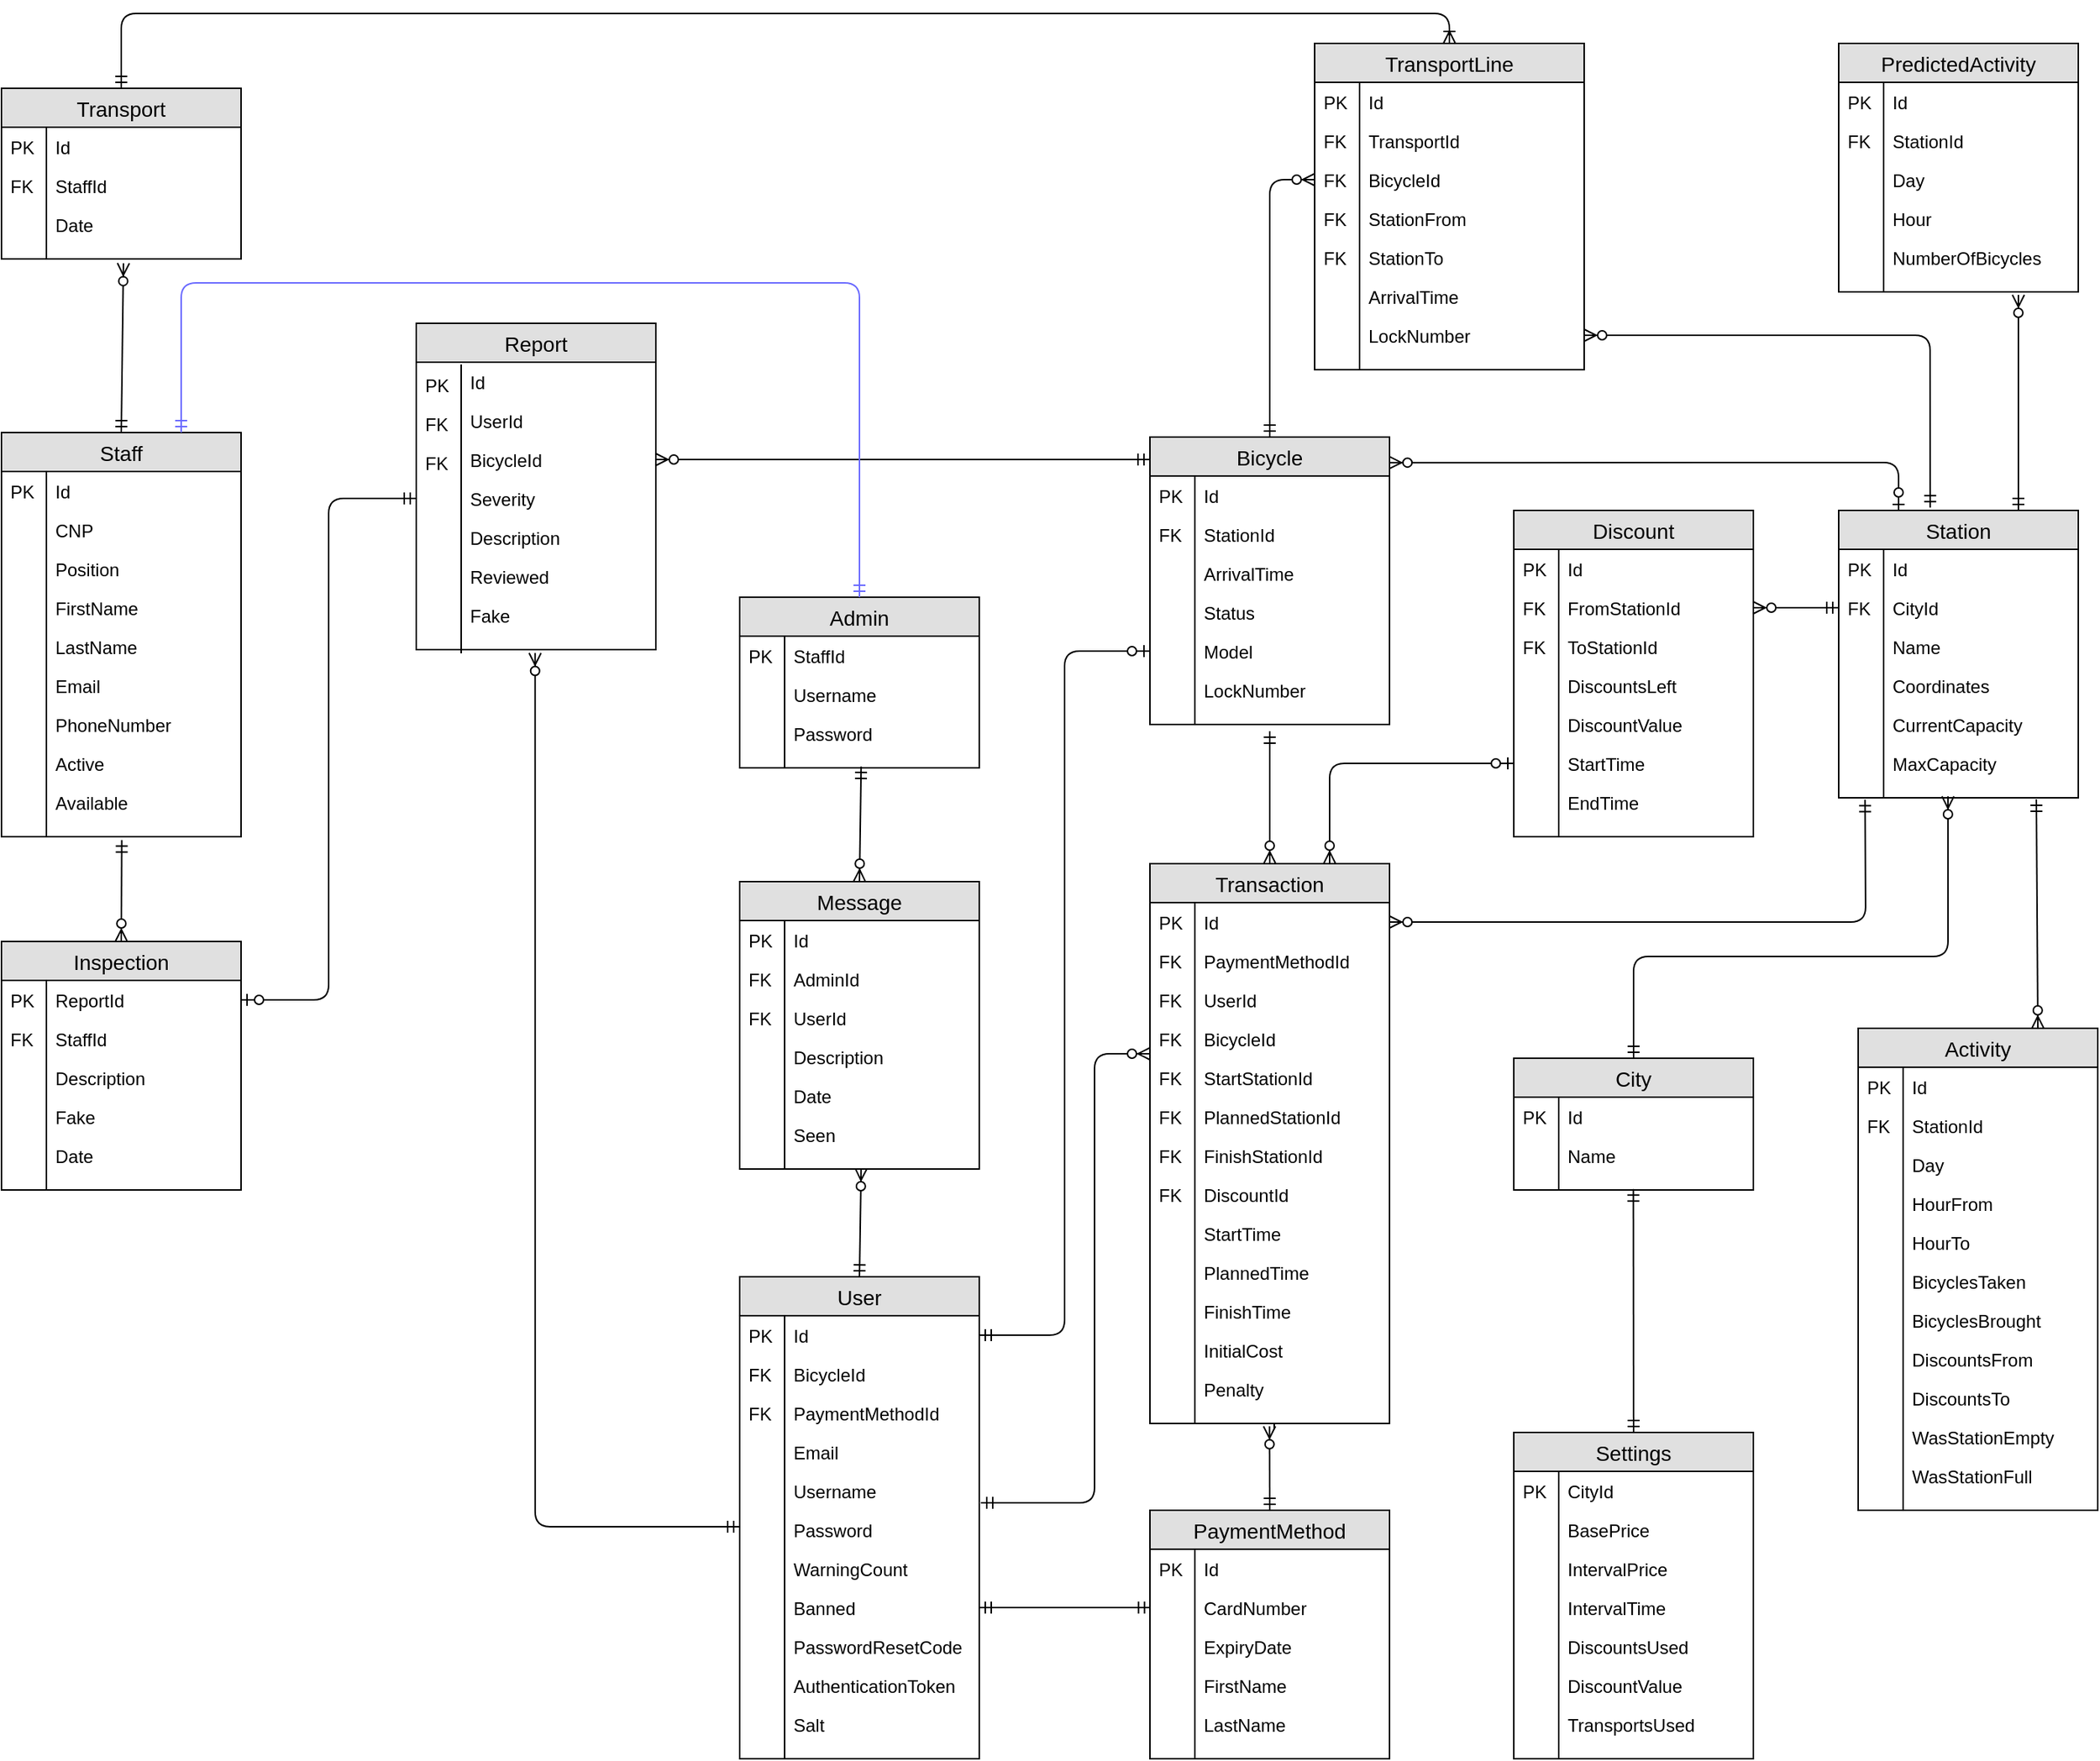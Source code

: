 <mxfile version="13.0.5" type="device"><diagram id="aA_o2Y2xCQt_WSOBVbst" name="Page-1"><mxGraphModel dx="1102" dy="614" grid="1" gridSize="10" guides="1" tooltips="1" connect="1" arrows="1" fold="1" page="1" pageScale="1" pageWidth="827" pageHeight="1169" math="0" shadow="0"><root><mxCell id="0"/><mxCell id="1" parent="0"/><mxCell id="qqiSCrGo2kWjsASX9jNV-20" value="Bicycle" style="swimlane;fontStyle=0;childLayout=stackLayout;horizontal=1;startSize=26;fillColor=#e0e0e0;horizontalStack=0;resizeParent=1;resizeParentMax=0;resizeLast=0;collapsible=1;marginBottom=0;swimlaneFillColor=#ffffff;align=center;fontSize=14;" parent="1" vertex="1"><mxGeometry x="1477" y="653" width="160" height="192" as="geometry"/></mxCell><mxCell id="qqiSCrGo2kWjsASX9jNV-21" value="Id" style="shape=partialRectangle;top=0;left=0;right=0;bottom=0;align=left;verticalAlign=top;fillColor=none;spacingLeft=34;spacingRight=4;overflow=hidden;rotatable=0;points=[[0,0.5],[1,0.5]];portConstraint=eastwest;dropTarget=0;fontSize=12;" parent="qqiSCrGo2kWjsASX9jNV-20" vertex="1"><mxGeometry y="26" width="160" height="26" as="geometry"/></mxCell><mxCell id="qqiSCrGo2kWjsASX9jNV-22" value="PK" style="shape=partialRectangle;top=0;left=0;bottom=0;fillColor=none;align=left;verticalAlign=top;spacingLeft=4;spacingRight=4;overflow=hidden;rotatable=0;points=[];portConstraint=eastwest;part=1;fontSize=12;" parent="qqiSCrGo2kWjsASX9jNV-21" vertex="1" connectable="0"><mxGeometry width="30" height="26" as="geometry"/></mxCell><mxCell id="qqiSCrGo2kWjsASX9jNV-23" value="StationId" style="shape=partialRectangle;top=0;left=0;right=0;bottom=0;align=left;verticalAlign=top;fillColor=none;spacingLeft=34;spacingRight=4;overflow=hidden;rotatable=0;points=[[0,0.5],[1,0.5]];portConstraint=eastwest;dropTarget=0;fontSize=12;" parent="qqiSCrGo2kWjsASX9jNV-20" vertex="1"><mxGeometry y="52" width="160" height="26" as="geometry"/></mxCell><mxCell id="qqiSCrGo2kWjsASX9jNV-24" value="FK" style="shape=partialRectangle;top=0;left=0;bottom=0;fillColor=none;align=left;verticalAlign=top;spacingLeft=4;spacingRight=4;overflow=hidden;rotatable=0;points=[];portConstraint=eastwest;part=1;fontSize=12;" parent="qqiSCrGo2kWjsASX9jNV-23" vertex="1" connectable="0"><mxGeometry width="30" height="26" as="geometry"/></mxCell><mxCell id="qqiSCrGo2kWjsASX9jNV-25" value="ArrivalTime" style="shape=partialRectangle;top=0;left=0;right=0;bottom=0;align=left;verticalAlign=top;fillColor=none;spacingLeft=34;spacingRight=4;overflow=hidden;rotatable=0;points=[[0,0.5],[1,0.5]];portConstraint=eastwest;dropTarget=0;fontSize=12;" parent="qqiSCrGo2kWjsASX9jNV-20" vertex="1"><mxGeometry y="78" width="160" height="26" as="geometry"/></mxCell><mxCell id="qqiSCrGo2kWjsASX9jNV-26" value="" style="shape=partialRectangle;top=0;left=0;bottom=0;fillColor=none;align=left;verticalAlign=top;spacingLeft=4;spacingRight=4;overflow=hidden;rotatable=0;points=[];portConstraint=eastwest;part=1;fontSize=12;" parent="qqiSCrGo2kWjsASX9jNV-25" vertex="1" connectable="0"><mxGeometry width="30" height="26" as="geometry"/></mxCell><mxCell id="qqiSCrGo2kWjsASX9jNV-27" value="Status" style="shape=partialRectangle;top=0;left=0;right=0;bottom=0;align=left;verticalAlign=top;fillColor=none;spacingLeft=34;spacingRight=4;overflow=hidden;rotatable=0;points=[[0,0.5],[1,0.5]];portConstraint=eastwest;dropTarget=0;fontSize=12;" parent="qqiSCrGo2kWjsASX9jNV-20" vertex="1"><mxGeometry y="104" width="160" height="26" as="geometry"/></mxCell><mxCell id="qqiSCrGo2kWjsASX9jNV-28" value="" style="shape=partialRectangle;top=0;left=0;bottom=0;fillColor=none;align=left;verticalAlign=top;spacingLeft=4;spacingRight=4;overflow=hidden;rotatable=0;points=[];portConstraint=eastwest;part=1;fontSize=12;" parent="qqiSCrGo2kWjsASX9jNV-27" vertex="1" connectable="0"><mxGeometry width="30" height="26" as="geometry"/></mxCell><mxCell id="qqiSCrGo2kWjsASX9jNV-29" value="Model" style="shape=partialRectangle;top=0;left=0;right=0;bottom=0;align=left;verticalAlign=top;fillColor=none;spacingLeft=34;spacingRight=4;overflow=hidden;rotatable=0;points=[[0,0.5],[1,0.5]];portConstraint=eastwest;dropTarget=0;fontSize=12;" parent="qqiSCrGo2kWjsASX9jNV-20" vertex="1"><mxGeometry y="130" width="160" height="26" as="geometry"/></mxCell><mxCell id="qqiSCrGo2kWjsASX9jNV-30" value="" style="shape=partialRectangle;top=0;left=0;bottom=0;fillColor=none;align=left;verticalAlign=top;spacingLeft=4;spacingRight=4;overflow=hidden;rotatable=0;points=[];portConstraint=eastwest;part=1;fontSize=12;" parent="qqiSCrGo2kWjsASX9jNV-29" vertex="1" connectable="0"><mxGeometry width="30" height="26" as="geometry"/></mxCell><mxCell id="qqiSCrGo2kWjsASX9jNV-31" value="LockNumber" style="shape=partialRectangle;top=0;left=0;right=0;bottom=0;align=left;verticalAlign=top;fillColor=none;spacingLeft=34;spacingRight=4;overflow=hidden;rotatable=0;points=[[0,0.5],[1,0.5]];portConstraint=eastwest;dropTarget=0;fontSize=12;" parent="qqiSCrGo2kWjsASX9jNV-20" vertex="1"><mxGeometry y="156" width="160" height="26" as="geometry"/></mxCell><mxCell id="qqiSCrGo2kWjsASX9jNV-32" value="" style="shape=partialRectangle;top=0;left=0;bottom=0;fillColor=none;align=left;verticalAlign=top;spacingLeft=4;spacingRight=4;overflow=hidden;rotatable=0;points=[];portConstraint=eastwest;part=1;fontSize=12;" parent="qqiSCrGo2kWjsASX9jNV-31" vertex="1" connectable="0"><mxGeometry width="30" height="26" as="geometry"/></mxCell><mxCell id="qqiSCrGo2kWjsASX9jNV-33" value="" style="shape=partialRectangle;top=0;left=0;right=0;bottom=0;align=left;verticalAlign=top;fillColor=none;spacingLeft=34;spacingRight=4;overflow=hidden;rotatable=0;points=[[0,0.5],[1,0.5]];portConstraint=eastwest;dropTarget=0;fontSize=12;" parent="qqiSCrGo2kWjsASX9jNV-20" vertex="1"><mxGeometry y="182" width="160" height="10" as="geometry"/></mxCell><mxCell id="qqiSCrGo2kWjsASX9jNV-34" value="" style="shape=partialRectangle;top=0;left=0;bottom=0;fillColor=none;align=left;verticalAlign=top;spacingLeft=4;spacingRight=4;overflow=hidden;rotatable=0;points=[];portConstraint=eastwest;part=1;fontSize=12;" parent="qqiSCrGo2kWjsASX9jNV-33" vertex="1" connectable="0"><mxGeometry width="30" height="10" as="geometry"/></mxCell><mxCell id="qqiSCrGo2kWjsASX9jNV-35" value="Station" style="swimlane;fontStyle=0;childLayout=stackLayout;horizontal=1;startSize=26;fillColor=#e0e0e0;horizontalStack=0;resizeParent=1;resizeParentMax=0;resizeLast=0;collapsible=1;marginBottom=0;swimlaneFillColor=#ffffff;align=center;fontSize=14;" parent="1" vertex="1"><mxGeometry x="1937" y="702" width="160" height="192" as="geometry"/></mxCell><mxCell id="qqiSCrGo2kWjsASX9jNV-36" value="Id" style="shape=partialRectangle;top=0;left=0;right=0;bottom=0;align=left;verticalAlign=top;fillColor=none;spacingLeft=34;spacingRight=4;overflow=hidden;rotatable=0;points=[[0,0.5],[1,0.5]];portConstraint=eastwest;dropTarget=0;fontSize=12;" parent="qqiSCrGo2kWjsASX9jNV-35" vertex="1"><mxGeometry y="26" width="160" height="26" as="geometry"/></mxCell><mxCell id="qqiSCrGo2kWjsASX9jNV-37" value="PK" style="shape=partialRectangle;top=0;left=0;bottom=0;fillColor=none;align=left;verticalAlign=top;spacingLeft=4;spacingRight=4;overflow=hidden;rotatable=0;points=[];portConstraint=eastwest;part=1;fontSize=12;" parent="qqiSCrGo2kWjsASX9jNV-36" vertex="1" connectable="0"><mxGeometry width="30" height="26" as="geometry"/></mxCell><mxCell id="qqiSCrGo2kWjsASX9jNV-38" value="CityId" style="shape=partialRectangle;top=0;left=0;right=0;bottom=0;align=left;verticalAlign=top;fillColor=none;spacingLeft=34;spacingRight=4;overflow=hidden;rotatable=0;points=[[0,0.5],[1,0.5]];portConstraint=eastwest;dropTarget=0;fontSize=12;" parent="qqiSCrGo2kWjsASX9jNV-35" vertex="1"><mxGeometry y="52" width="160" height="26" as="geometry"/></mxCell><mxCell id="qqiSCrGo2kWjsASX9jNV-39" value="FK" style="shape=partialRectangle;top=0;left=0;bottom=0;fillColor=none;align=left;verticalAlign=top;spacingLeft=4;spacingRight=4;overflow=hidden;rotatable=0;points=[];portConstraint=eastwest;part=1;fontSize=12;" parent="qqiSCrGo2kWjsASX9jNV-38" vertex="1" connectable="0"><mxGeometry width="30" height="26" as="geometry"/></mxCell><mxCell id="qqiSCrGo2kWjsASX9jNV-40" value="Name" style="shape=partialRectangle;top=0;left=0;right=0;bottom=0;align=left;verticalAlign=top;fillColor=none;spacingLeft=34;spacingRight=4;overflow=hidden;rotatable=0;points=[[0,0.5],[1,0.5]];portConstraint=eastwest;dropTarget=0;fontSize=12;" parent="qqiSCrGo2kWjsASX9jNV-35" vertex="1"><mxGeometry y="78" width="160" height="26" as="geometry"/></mxCell><mxCell id="qqiSCrGo2kWjsASX9jNV-41" value="" style="shape=partialRectangle;top=0;left=0;bottom=0;fillColor=none;align=left;verticalAlign=top;spacingLeft=4;spacingRight=4;overflow=hidden;rotatable=0;points=[];portConstraint=eastwest;part=1;fontSize=12;" parent="qqiSCrGo2kWjsASX9jNV-40" vertex="1" connectable="0"><mxGeometry width="30" height="26" as="geometry"/></mxCell><mxCell id="qqiSCrGo2kWjsASX9jNV-42" value="Coordinates" style="shape=partialRectangle;top=0;left=0;right=0;bottom=0;align=left;verticalAlign=top;fillColor=none;spacingLeft=34;spacingRight=4;overflow=hidden;rotatable=0;points=[[0,0.5],[1,0.5]];portConstraint=eastwest;dropTarget=0;fontSize=12;" parent="qqiSCrGo2kWjsASX9jNV-35" vertex="1"><mxGeometry y="104" width="160" height="26" as="geometry"/></mxCell><mxCell id="qqiSCrGo2kWjsASX9jNV-43" value="" style="shape=partialRectangle;top=0;left=0;bottom=0;fillColor=none;align=left;verticalAlign=top;spacingLeft=4;spacingRight=4;overflow=hidden;rotatable=0;points=[];portConstraint=eastwest;part=1;fontSize=12;" parent="qqiSCrGo2kWjsASX9jNV-42" vertex="1" connectable="0"><mxGeometry width="30" height="26" as="geometry"/></mxCell><mxCell id="qqiSCrGo2kWjsASX9jNV-44" value="CurrentCapacity" style="shape=partialRectangle;top=0;left=0;right=0;bottom=0;align=left;verticalAlign=top;fillColor=none;spacingLeft=34;spacingRight=4;overflow=hidden;rotatable=0;points=[[0,0.5],[1,0.5]];portConstraint=eastwest;dropTarget=0;fontSize=12;" parent="qqiSCrGo2kWjsASX9jNV-35" vertex="1"><mxGeometry y="130" width="160" height="26" as="geometry"/></mxCell><mxCell id="qqiSCrGo2kWjsASX9jNV-45" value="" style="shape=partialRectangle;top=0;left=0;bottom=0;fillColor=none;align=left;verticalAlign=top;spacingLeft=4;spacingRight=4;overflow=hidden;rotatable=0;points=[];portConstraint=eastwest;part=1;fontSize=12;" parent="qqiSCrGo2kWjsASX9jNV-44" vertex="1" connectable="0"><mxGeometry width="30" height="26" as="geometry"/></mxCell><mxCell id="qqiSCrGo2kWjsASX9jNV-46" value="MaxCapacity" style="shape=partialRectangle;top=0;left=0;right=0;bottom=0;align=left;verticalAlign=top;fillColor=none;spacingLeft=34;spacingRight=4;overflow=hidden;rotatable=0;points=[[0,0.5],[1,0.5]];portConstraint=eastwest;dropTarget=0;fontSize=12;" parent="qqiSCrGo2kWjsASX9jNV-35" vertex="1"><mxGeometry y="156" width="160" height="26" as="geometry"/></mxCell><mxCell id="qqiSCrGo2kWjsASX9jNV-47" value="" style="shape=partialRectangle;top=0;left=0;bottom=0;fillColor=none;align=left;verticalAlign=top;spacingLeft=4;spacingRight=4;overflow=hidden;rotatable=0;points=[];portConstraint=eastwest;part=1;fontSize=12;" parent="qqiSCrGo2kWjsASX9jNV-46" vertex="1" connectable="0"><mxGeometry width="30" height="26" as="geometry"/></mxCell><mxCell id="qqiSCrGo2kWjsASX9jNV-48" value="" style="shape=partialRectangle;top=0;left=0;right=0;bottom=0;align=left;verticalAlign=top;fillColor=none;spacingLeft=34;spacingRight=4;overflow=hidden;rotatable=0;points=[[0,0.5],[1,0.5]];portConstraint=eastwest;dropTarget=0;fontSize=12;" parent="qqiSCrGo2kWjsASX9jNV-35" vertex="1"><mxGeometry y="182" width="160" height="10" as="geometry"/></mxCell><mxCell id="qqiSCrGo2kWjsASX9jNV-49" value="" style="shape=partialRectangle;top=0;left=0;bottom=0;fillColor=none;align=left;verticalAlign=top;spacingLeft=4;spacingRight=4;overflow=hidden;rotatable=0;points=[];portConstraint=eastwest;part=1;fontSize=12;" parent="qqiSCrGo2kWjsASX9jNV-48" vertex="1" connectable="0"><mxGeometry width="30" height="10" as="geometry"/></mxCell><mxCell id="qqiSCrGo2kWjsASX9jNV-50" value="PaymentMethod" style="swimlane;fontStyle=0;childLayout=stackLayout;horizontal=1;startSize=26;fillColor=#e0e0e0;horizontalStack=0;resizeParent=1;resizeParentMax=0;resizeLast=0;collapsible=1;marginBottom=0;swimlaneFillColor=#ffffff;align=center;fontSize=14;" parent="1" vertex="1"><mxGeometry x="1477" y="1370" width="160" height="166" as="geometry"/></mxCell><mxCell id="qqiSCrGo2kWjsASX9jNV-51" value="Id" style="shape=partialRectangle;top=0;left=0;right=0;bottom=0;align=left;verticalAlign=top;fillColor=none;spacingLeft=34;spacingRight=4;overflow=hidden;rotatable=0;points=[[0,0.5],[1,0.5]];portConstraint=eastwest;dropTarget=0;fontSize=12;" parent="qqiSCrGo2kWjsASX9jNV-50" vertex="1"><mxGeometry y="26" width="160" height="26" as="geometry"/></mxCell><mxCell id="qqiSCrGo2kWjsASX9jNV-52" value="PK" style="shape=partialRectangle;top=0;left=0;bottom=0;fillColor=none;align=left;verticalAlign=top;spacingLeft=4;spacingRight=4;overflow=hidden;rotatable=0;points=[];portConstraint=eastwest;part=1;fontSize=12;" parent="qqiSCrGo2kWjsASX9jNV-51" vertex="1" connectable="0"><mxGeometry width="30" height="26" as="geometry"/></mxCell><mxCell id="qqiSCrGo2kWjsASX9jNV-53" value="CardNumber" style="shape=partialRectangle;top=0;left=0;right=0;bottom=0;align=left;verticalAlign=top;fillColor=none;spacingLeft=34;spacingRight=4;overflow=hidden;rotatable=0;points=[[0,0.5],[1,0.5]];portConstraint=eastwest;dropTarget=0;fontSize=12;" parent="qqiSCrGo2kWjsASX9jNV-50" vertex="1"><mxGeometry y="52" width="160" height="26" as="geometry"/></mxCell><mxCell id="qqiSCrGo2kWjsASX9jNV-54" value="" style="shape=partialRectangle;top=0;left=0;bottom=0;fillColor=none;align=left;verticalAlign=top;spacingLeft=4;spacingRight=4;overflow=hidden;rotatable=0;points=[];portConstraint=eastwest;part=1;fontSize=12;" parent="qqiSCrGo2kWjsASX9jNV-53" vertex="1" connectable="0"><mxGeometry width="30" height="26" as="geometry"/></mxCell><mxCell id="qqiSCrGo2kWjsASX9jNV-55" value="ExpiryDate" style="shape=partialRectangle;top=0;left=0;right=0;bottom=0;align=left;verticalAlign=top;fillColor=none;spacingLeft=34;spacingRight=4;overflow=hidden;rotatable=0;points=[[0,0.5],[1,0.5]];portConstraint=eastwest;dropTarget=0;fontSize=12;" parent="qqiSCrGo2kWjsASX9jNV-50" vertex="1"><mxGeometry y="78" width="160" height="26" as="geometry"/></mxCell><mxCell id="qqiSCrGo2kWjsASX9jNV-56" value="" style="shape=partialRectangle;top=0;left=0;bottom=0;fillColor=none;align=left;verticalAlign=top;spacingLeft=4;spacingRight=4;overflow=hidden;rotatable=0;points=[];portConstraint=eastwest;part=1;fontSize=12;" parent="qqiSCrGo2kWjsASX9jNV-55" vertex="1" connectable="0"><mxGeometry width="30" height="26" as="geometry"/></mxCell><mxCell id="qqiSCrGo2kWjsASX9jNV-57" value="FirstName" style="shape=partialRectangle;top=0;left=0;right=0;bottom=0;align=left;verticalAlign=top;fillColor=none;spacingLeft=34;spacingRight=4;overflow=hidden;rotatable=0;points=[[0,0.5],[1,0.5]];portConstraint=eastwest;dropTarget=0;fontSize=12;" parent="qqiSCrGo2kWjsASX9jNV-50" vertex="1"><mxGeometry y="104" width="160" height="26" as="geometry"/></mxCell><mxCell id="qqiSCrGo2kWjsASX9jNV-58" value="" style="shape=partialRectangle;top=0;left=0;bottom=0;fillColor=none;align=left;verticalAlign=top;spacingLeft=4;spacingRight=4;overflow=hidden;rotatable=0;points=[];portConstraint=eastwest;part=1;fontSize=12;" parent="qqiSCrGo2kWjsASX9jNV-57" vertex="1" connectable="0"><mxGeometry width="30" height="26" as="geometry"/></mxCell><mxCell id="qqiSCrGo2kWjsASX9jNV-59" value="LastName" style="shape=partialRectangle;top=0;left=0;right=0;bottom=0;align=left;verticalAlign=top;fillColor=none;spacingLeft=34;spacingRight=4;overflow=hidden;rotatable=0;points=[[0,0.5],[1,0.5]];portConstraint=eastwest;dropTarget=0;fontSize=12;" parent="qqiSCrGo2kWjsASX9jNV-50" vertex="1"><mxGeometry y="130" width="160" height="26" as="geometry"/></mxCell><mxCell id="qqiSCrGo2kWjsASX9jNV-60" value="" style="shape=partialRectangle;top=0;left=0;bottom=0;fillColor=none;align=left;verticalAlign=top;spacingLeft=4;spacingRight=4;overflow=hidden;rotatable=0;points=[];portConstraint=eastwest;part=1;fontSize=12;" parent="qqiSCrGo2kWjsASX9jNV-59" vertex="1" connectable="0"><mxGeometry width="30" height="26" as="geometry"/></mxCell><mxCell id="qqiSCrGo2kWjsASX9jNV-61" value="" style="shape=partialRectangle;top=0;left=0;right=0;bottom=0;align=left;verticalAlign=top;fillColor=none;spacingLeft=34;spacingRight=4;overflow=hidden;rotatable=0;points=[[0,0.5],[1,0.5]];portConstraint=eastwest;dropTarget=0;fontSize=12;" parent="qqiSCrGo2kWjsASX9jNV-50" vertex="1"><mxGeometry y="156" width="160" height="10" as="geometry"/></mxCell><mxCell id="qqiSCrGo2kWjsASX9jNV-62" value="" style="shape=partialRectangle;top=0;left=0;bottom=0;fillColor=none;align=left;verticalAlign=top;spacingLeft=4;spacingRight=4;overflow=hidden;rotatable=0;points=[];portConstraint=eastwest;part=1;fontSize=12;" parent="qqiSCrGo2kWjsASX9jNV-61" vertex="1" connectable="0"><mxGeometry width="30" height="10" as="geometry"/></mxCell><mxCell id="qqiSCrGo2kWjsASX9jNV-63" value="Discount" style="swimlane;fontStyle=0;childLayout=stackLayout;horizontal=1;startSize=26;fillColor=#e0e0e0;horizontalStack=0;resizeParent=1;resizeParentMax=0;resizeLast=0;collapsible=1;marginBottom=0;swimlaneFillColor=#ffffff;align=center;fontSize=14;" parent="1" vertex="1"><mxGeometry x="1720" y="702" width="160" height="218" as="geometry"/></mxCell><mxCell id="qqiSCrGo2kWjsASX9jNV-64" value="Id" style="shape=partialRectangle;top=0;left=0;right=0;bottom=0;align=left;verticalAlign=top;fillColor=none;spacingLeft=34;spacingRight=4;overflow=hidden;rotatable=0;points=[[0,0.5],[1,0.5]];portConstraint=eastwest;dropTarget=0;fontSize=12;" parent="qqiSCrGo2kWjsASX9jNV-63" vertex="1"><mxGeometry y="26" width="160" height="26" as="geometry"/></mxCell><mxCell id="qqiSCrGo2kWjsASX9jNV-65" value="PK" style="shape=partialRectangle;top=0;left=0;bottom=0;fillColor=none;align=left;verticalAlign=top;spacingLeft=4;spacingRight=4;overflow=hidden;rotatable=0;points=[];portConstraint=eastwest;part=1;fontSize=12;" parent="qqiSCrGo2kWjsASX9jNV-64" vertex="1" connectable="0"><mxGeometry width="30" height="26" as="geometry"/></mxCell><mxCell id="qqiSCrGo2kWjsASX9jNV-66" value="FromStationId" style="shape=partialRectangle;top=0;left=0;right=0;bottom=0;align=left;verticalAlign=top;fillColor=none;spacingLeft=34;spacingRight=4;overflow=hidden;rotatable=0;points=[[0,0.5],[1,0.5]];portConstraint=eastwest;dropTarget=0;fontSize=12;" parent="qqiSCrGo2kWjsASX9jNV-63" vertex="1"><mxGeometry y="52" width="160" height="26" as="geometry"/></mxCell><mxCell id="qqiSCrGo2kWjsASX9jNV-67" value="FK" style="shape=partialRectangle;top=0;left=0;bottom=0;fillColor=none;align=left;verticalAlign=top;spacingLeft=4;spacingRight=4;overflow=hidden;rotatable=0;points=[];portConstraint=eastwest;part=1;fontSize=12;" parent="qqiSCrGo2kWjsASX9jNV-66" vertex="1" connectable="0"><mxGeometry width="30" height="26" as="geometry"/></mxCell><mxCell id="qqiSCrGo2kWjsASX9jNV-68" value="ToStationId" style="shape=partialRectangle;top=0;left=0;right=0;bottom=0;align=left;verticalAlign=top;fillColor=none;spacingLeft=34;spacingRight=4;overflow=hidden;rotatable=0;points=[[0,0.5],[1,0.5]];portConstraint=eastwest;dropTarget=0;fontSize=12;" parent="qqiSCrGo2kWjsASX9jNV-63" vertex="1"><mxGeometry y="78" width="160" height="26" as="geometry"/></mxCell><mxCell id="qqiSCrGo2kWjsASX9jNV-69" value="FK" style="shape=partialRectangle;top=0;left=0;bottom=0;fillColor=none;align=left;verticalAlign=top;spacingLeft=4;spacingRight=4;overflow=hidden;rotatable=0;points=[];portConstraint=eastwest;part=1;fontSize=12;" parent="qqiSCrGo2kWjsASX9jNV-68" vertex="1" connectable="0"><mxGeometry width="30" height="26" as="geometry"/></mxCell><mxCell id="qqiSCrGo2kWjsASX9jNV-70" value="DiscountsLeft" style="shape=partialRectangle;top=0;left=0;right=0;bottom=0;align=left;verticalAlign=top;fillColor=none;spacingLeft=34;spacingRight=4;overflow=hidden;rotatable=0;points=[[0,0.5],[1,0.5]];portConstraint=eastwest;dropTarget=0;fontSize=12;" parent="qqiSCrGo2kWjsASX9jNV-63" vertex="1"><mxGeometry y="104" width="160" height="26" as="geometry"/></mxCell><mxCell id="qqiSCrGo2kWjsASX9jNV-71" value="" style="shape=partialRectangle;top=0;left=0;bottom=0;fillColor=none;align=left;verticalAlign=top;spacingLeft=4;spacingRight=4;overflow=hidden;rotatable=0;points=[];portConstraint=eastwest;part=1;fontSize=12;" parent="qqiSCrGo2kWjsASX9jNV-70" vertex="1" connectable="0"><mxGeometry width="30" height="26" as="geometry"/></mxCell><mxCell id="qqiSCrGo2kWjsASX9jNV-72" value="DiscountValue" style="shape=partialRectangle;top=0;left=0;right=0;bottom=0;align=left;verticalAlign=top;fillColor=none;spacingLeft=34;spacingRight=4;overflow=hidden;rotatable=0;points=[[0,0.5],[1,0.5]];portConstraint=eastwest;dropTarget=0;fontSize=12;" parent="qqiSCrGo2kWjsASX9jNV-63" vertex="1"><mxGeometry y="130" width="160" height="26" as="geometry"/></mxCell><mxCell id="qqiSCrGo2kWjsASX9jNV-73" value="" style="shape=partialRectangle;top=0;left=0;bottom=0;fillColor=none;align=left;verticalAlign=top;spacingLeft=4;spacingRight=4;overflow=hidden;rotatable=0;points=[];portConstraint=eastwest;part=1;fontSize=12;" parent="qqiSCrGo2kWjsASX9jNV-72" vertex="1" connectable="0"><mxGeometry width="30" height="26" as="geometry"/></mxCell><mxCell id="qqiSCrGo2kWjsASX9jNV-74" value="StartTime" style="shape=partialRectangle;top=0;left=0;right=0;bottom=0;align=left;verticalAlign=top;fillColor=none;spacingLeft=34;spacingRight=4;overflow=hidden;rotatable=0;points=[[0,0.5],[1,0.5]];portConstraint=eastwest;dropTarget=0;fontSize=12;" parent="qqiSCrGo2kWjsASX9jNV-63" vertex="1"><mxGeometry y="156" width="160" height="26" as="geometry"/></mxCell><mxCell id="qqiSCrGo2kWjsASX9jNV-75" value="" style="shape=partialRectangle;top=0;left=0;bottom=0;fillColor=none;align=left;verticalAlign=top;spacingLeft=4;spacingRight=4;overflow=hidden;rotatable=0;points=[];portConstraint=eastwest;part=1;fontSize=12;" parent="qqiSCrGo2kWjsASX9jNV-74" vertex="1" connectable="0"><mxGeometry width="30" height="26" as="geometry"/></mxCell><mxCell id="qqiSCrGo2kWjsASX9jNV-76" value="EndTime" style="shape=partialRectangle;top=0;left=0;right=0;bottom=0;align=left;verticalAlign=top;fillColor=none;spacingLeft=34;spacingRight=4;overflow=hidden;rotatable=0;points=[[0,0.5],[1,0.5]];portConstraint=eastwest;dropTarget=0;fontSize=12;" parent="qqiSCrGo2kWjsASX9jNV-63" vertex="1"><mxGeometry y="182" width="160" height="26" as="geometry"/></mxCell><mxCell id="qqiSCrGo2kWjsASX9jNV-77" value="" style="shape=partialRectangle;top=0;left=0;bottom=0;fillColor=none;align=left;verticalAlign=top;spacingLeft=4;spacingRight=4;overflow=hidden;rotatable=0;points=[];portConstraint=eastwest;part=1;fontSize=12;" parent="qqiSCrGo2kWjsASX9jNV-76" vertex="1" connectable="0"><mxGeometry width="30" height="26" as="geometry"/></mxCell><mxCell id="qqiSCrGo2kWjsASX9jNV-78" value="" style="shape=partialRectangle;top=0;left=0;right=0;bottom=0;align=left;verticalAlign=top;fillColor=none;spacingLeft=34;spacingRight=4;overflow=hidden;rotatable=0;points=[[0,0.5],[1,0.5]];portConstraint=eastwest;dropTarget=0;fontSize=12;" parent="qqiSCrGo2kWjsASX9jNV-63" vertex="1"><mxGeometry y="208" width="160" height="10" as="geometry"/></mxCell><mxCell id="qqiSCrGo2kWjsASX9jNV-79" value="" style="shape=partialRectangle;top=0;left=0;bottom=0;fillColor=none;align=left;verticalAlign=top;spacingLeft=4;spacingRight=4;overflow=hidden;rotatable=0;points=[];portConstraint=eastwest;part=1;fontSize=12;" parent="qqiSCrGo2kWjsASX9jNV-78" vertex="1" connectable="0"><mxGeometry width="30" height="10" as="geometry"/></mxCell><mxCell id="qqiSCrGo2kWjsASX9jNV-80" value="Report" style="swimlane;fontStyle=0;childLayout=stackLayout;horizontal=1;startSize=26;fillColor=#e0e0e0;horizontalStack=0;resizeParent=1;resizeParentMax=0;resizeLast=0;collapsible=1;marginBottom=0;swimlaneFillColor=#ffffff;align=center;fontSize=14;" parent="1" vertex="1"><mxGeometry x="987" y="577" width="160" height="218" as="geometry"/></mxCell><mxCell id="qqiSCrGo2kWjsASX9jNV-81" value="Id" style="shape=partialRectangle;top=0;left=0;right=0;bottom=0;align=left;verticalAlign=top;fillColor=none;spacingLeft=34;spacingRight=4;overflow=hidden;rotatable=0;points=[[0,0.5],[1,0.5]];portConstraint=eastwest;dropTarget=0;fontSize=12;" parent="qqiSCrGo2kWjsASX9jNV-80" vertex="1"><mxGeometry y="26" width="160" height="26" as="geometry"/></mxCell><mxCell id="qqiSCrGo2kWjsASX9jNV-82" value="PK" style="shape=partialRectangle;top=0;left=0;bottom=0;fillColor=none;align=left;verticalAlign=top;spacingLeft=4;spacingRight=4;overflow=hidden;rotatable=0;points=[];portConstraint=eastwest;part=1;fontSize=12;" parent="qqiSCrGo2kWjsASX9jNV-81" vertex="1" connectable="0"><mxGeometry y="2" width="30" height="26" as="geometry"/></mxCell><mxCell id="qqiSCrGo2kWjsASX9jNV-83" value="UserId" style="shape=partialRectangle;top=0;left=0;right=0;bottom=0;align=left;verticalAlign=top;fillColor=none;spacingLeft=34;spacingRight=4;overflow=hidden;rotatable=0;points=[[0,0.5],[1,0.5]];portConstraint=eastwest;dropTarget=0;fontSize=12;" parent="qqiSCrGo2kWjsASX9jNV-80" vertex="1"><mxGeometry y="52" width="160" height="26" as="geometry"/></mxCell><mxCell id="qqiSCrGo2kWjsASX9jNV-84" value="FK" style="shape=partialRectangle;top=0;left=0;bottom=0;fillColor=none;align=left;verticalAlign=top;spacingLeft=4;spacingRight=4;overflow=hidden;rotatable=0;points=[];portConstraint=eastwest;part=1;fontSize=12;" parent="qqiSCrGo2kWjsASX9jNV-83" vertex="1" connectable="0"><mxGeometry y="2" width="30" height="26" as="geometry"/></mxCell><mxCell id="qqiSCrGo2kWjsASX9jNV-85" value="BicycleId" style="shape=partialRectangle;top=0;left=0;right=0;bottom=0;align=left;verticalAlign=top;fillColor=none;spacingLeft=34;spacingRight=4;overflow=hidden;rotatable=0;points=[[0,0.5],[1,0.5]];portConstraint=eastwest;dropTarget=0;fontSize=12;" parent="qqiSCrGo2kWjsASX9jNV-80" vertex="1"><mxGeometry y="78" width="160" height="26" as="geometry"/></mxCell><mxCell id="qqiSCrGo2kWjsASX9jNV-86" value="FK" style="shape=partialRectangle;top=0;left=0;bottom=0;fillColor=none;align=left;verticalAlign=top;spacingLeft=4;spacingRight=4;overflow=hidden;rotatable=0;points=[];portConstraint=eastwest;part=1;fontSize=12;" parent="qqiSCrGo2kWjsASX9jNV-85" vertex="1" connectable="0"><mxGeometry y="2" width="30" height="26" as="geometry"/></mxCell><mxCell id="qqiSCrGo2kWjsASX9jNV-87" value="Severity" style="shape=partialRectangle;top=0;left=0;right=0;bottom=0;align=left;verticalAlign=top;fillColor=none;spacingLeft=34;spacingRight=4;overflow=hidden;rotatable=0;points=[[0,0.5],[1,0.5]];portConstraint=eastwest;dropTarget=0;fontSize=12;" parent="qqiSCrGo2kWjsASX9jNV-80" vertex="1"><mxGeometry y="104" width="160" height="26" as="geometry"/></mxCell><mxCell id="qqiSCrGo2kWjsASX9jNV-88" value="" style="shape=partialRectangle;top=0;left=0;bottom=0;fillColor=none;align=left;verticalAlign=top;spacingLeft=4;spacingRight=4;overflow=hidden;rotatable=0;points=[];portConstraint=eastwest;part=1;fontSize=12;" parent="qqiSCrGo2kWjsASX9jNV-87" vertex="1" connectable="0"><mxGeometry y="2" width="30" height="26" as="geometry"/></mxCell><mxCell id="qqiSCrGo2kWjsASX9jNV-89" value="Description" style="shape=partialRectangle;top=0;left=0;right=0;bottom=0;align=left;verticalAlign=top;fillColor=none;spacingLeft=34;spacingRight=4;overflow=hidden;rotatable=0;points=[[0,0.5],[1,0.5]];portConstraint=eastwest;dropTarget=0;fontSize=12;" parent="qqiSCrGo2kWjsASX9jNV-80" vertex="1"><mxGeometry y="130" width="160" height="26" as="geometry"/></mxCell><mxCell id="qqiSCrGo2kWjsASX9jNV-90" value="" style="shape=partialRectangle;top=0;left=0;bottom=0;fillColor=none;align=left;verticalAlign=top;spacingLeft=4;spacingRight=4;overflow=hidden;rotatable=0;points=[];portConstraint=eastwest;part=1;fontSize=12;" parent="qqiSCrGo2kWjsASX9jNV-89" vertex="1" connectable="0"><mxGeometry y="2" width="30" height="26" as="geometry"/></mxCell><mxCell id="qqiSCrGo2kWjsASX9jNV-91" value="Reviewed" style="shape=partialRectangle;top=0;left=0;right=0;bottom=0;align=left;verticalAlign=top;fillColor=none;spacingLeft=34;spacingRight=4;overflow=hidden;rotatable=0;points=[[0,0.5],[1,0.5]];portConstraint=eastwest;dropTarget=0;fontSize=12;" parent="qqiSCrGo2kWjsASX9jNV-80" vertex="1"><mxGeometry y="156" width="160" height="26" as="geometry"/></mxCell><mxCell id="qqiSCrGo2kWjsASX9jNV-92" value="" style="shape=partialRectangle;top=0;left=0;bottom=0;fillColor=none;align=left;verticalAlign=top;spacingLeft=4;spacingRight=4;overflow=hidden;rotatable=0;points=[];portConstraint=eastwest;part=1;fontSize=12;" parent="qqiSCrGo2kWjsASX9jNV-91" vertex="1" connectable="0"><mxGeometry y="2" width="30" height="26" as="geometry"/></mxCell><mxCell id="qqiSCrGo2kWjsASX9jNV-93" value="Fake" style="shape=partialRectangle;top=0;left=0;right=0;bottom=0;align=left;verticalAlign=top;fillColor=none;spacingLeft=34;spacingRight=4;overflow=hidden;rotatable=0;points=[[0,0.5],[1,0.5]];portConstraint=eastwest;dropTarget=0;fontSize=12;" parent="qqiSCrGo2kWjsASX9jNV-80" vertex="1"><mxGeometry y="182" width="160" height="26" as="geometry"/></mxCell><mxCell id="qqiSCrGo2kWjsASX9jNV-94" value="" style="shape=partialRectangle;top=0;left=0;bottom=0;fillColor=none;align=left;verticalAlign=top;spacingLeft=4;spacingRight=4;overflow=hidden;rotatable=0;points=[];portConstraint=eastwest;part=1;fontSize=12;" parent="qqiSCrGo2kWjsASX9jNV-93" vertex="1" connectable="0"><mxGeometry y="2" width="30" height="26" as="geometry"/></mxCell><mxCell id="qqiSCrGo2kWjsASX9jNV-95" value="" style="shape=partialRectangle;top=0;left=0;right=0;bottom=0;align=left;verticalAlign=top;fillColor=none;spacingLeft=34;spacingRight=4;overflow=hidden;rotatable=0;points=[[0,0.5],[1,0.5]];portConstraint=eastwest;dropTarget=0;fontSize=12;" parent="qqiSCrGo2kWjsASX9jNV-80" vertex="1"><mxGeometry y="208" width="160" height="10" as="geometry"/></mxCell><mxCell id="qqiSCrGo2kWjsASX9jNV-96" value="" style="shape=partialRectangle;top=0;left=0;bottom=0;fillColor=none;align=left;verticalAlign=top;spacingLeft=4;spacingRight=4;overflow=hidden;rotatable=0;points=[];portConstraint=eastwest;part=1;fontSize=12;" parent="qqiSCrGo2kWjsASX9jNV-95" vertex="1" connectable="0"><mxGeometry y="2" width="30" height="10" as="geometry"/></mxCell><mxCell id="qqiSCrGo2kWjsASX9jNV-125" value="Staff" style="swimlane;fontStyle=0;childLayout=stackLayout;horizontal=1;startSize=26;fillColor=#e0e0e0;horizontalStack=0;resizeParent=1;resizeParentMax=0;resizeLast=0;collapsible=1;marginBottom=0;swimlaneFillColor=#ffffff;align=center;fontSize=14;" parent="1" vertex="1"><mxGeometry x="710" y="650" width="160" height="270" as="geometry"/></mxCell><mxCell id="qqiSCrGo2kWjsASX9jNV-126" value="Id" style="shape=partialRectangle;top=0;left=0;right=0;bottom=0;align=left;verticalAlign=top;fillColor=none;spacingLeft=34;spacingRight=4;overflow=hidden;rotatable=0;points=[[0,0.5],[1,0.5]];portConstraint=eastwest;dropTarget=0;fontSize=12;" parent="qqiSCrGo2kWjsASX9jNV-125" vertex="1"><mxGeometry y="26" width="160" height="26" as="geometry"/></mxCell><mxCell id="qqiSCrGo2kWjsASX9jNV-127" value="PK" style="shape=partialRectangle;top=0;left=0;bottom=0;fillColor=none;align=left;verticalAlign=top;spacingLeft=4;spacingRight=4;overflow=hidden;rotatable=0;points=[];portConstraint=eastwest;part=1;fontSize=12;" parent="qqiSCrGo2kWjsASX9jNV-126" vertex="1" connectable="0"><mxGeometry width="30" height="26" as="geometry"/></mxCell><mxCell id="qqiSCrGo2kWjsASX9jNV-128" value="CNP" style="shape=partialRectangle;top=0;left=0;right=0;bottom=0;align=left;verticalAlign=top;fillColor=none;spacingLeft=34;spacingRight=4;overflow=hidden;rotatable=0;points=[[0,0.5],[1,0.5]];portConstraint=eastwest;dropTarget=0;fontSize=12;" parent="qqiSCrGo2kWjsASX9jNV-125" vertex="1"><mxGeometry y="52" width="160" height="26" as="geometry"/></mxCell><mxCell id="qqiSCrGo2kWjsASX9jNV-129" value="" style="shape=partialRectangle;top=0;left=0;bottom=0;fillColor=none;align=left;verticalAlign=top;spacingLeft=4;spacingRight=4;overflow=hidden;rotatable=0;points=[];portConstraint=eastwest;part=1;fontSize=12;" parent="qqiSCrGo2kWjsASX9jNV-128" vertex="1" connectable="0"><mxGeometry width="30" height="26" as="geometry"/></mxCell><mxCell id="qqiSCrGo2kWjsASX9jNV-130" value="Position" style="shape=partialRectangle;top=0;left=0;right=0;bottom=0;align=left;verticalAlign=top;fillColor=none;spacingLeft=34;spacingRight=4;overflow=hidden;rotatable=0;points=[[0,0.5],[1,0.5]];portConstraint=eastwest;dropTarget=0;fontSize=12;" parent="qqiSCrGo2kWjsASX9jNV-125" vertex="1"><mxGeometry y="78" width="160" height="26" as="geometry"/></mxCell><mxCell id="qqiSCrGo2kWjsASX9jNV-131" value="" style="shape=partialRectangle;top=0;left=0;bottom=0;fillColor=none;align=left;verticalAlign=top;spacingLeft=4;spacingRight=4;overflow=hidden;rotatable=0;points=[];portConstraint=eastwest;part=1;fontSize=12;" parent="qqiSCrGo2kWjsASX9jNV-130" vertex="1" connectable="0"><mxGeometry width="30" height="26" as="geometry"/></mxCell><mxCell id="qqiSCrGo2kWjsASX9jNV-132" value="FirstName" style="shape=partialRectangle;top=0;left=0;right=0;bottom=0;align=left;verticalAlign=top;fillColor=none;spacingLeft=34;spacingRight=4;overflow=hidden;rotatable=0;points=[[0,0.5],[1,0.5]];portConstraint=eastwest;dropTarget=0;fontSize=12;" parent="qqiSCrGo2kWjsASX9jNV-125" vertex="1"><mxGeometry y="104" width="160" height="26" as="geometry"/></mxCell><mxCell id="qqiSCrGo2kWjsASX9jNV-133" value="" style="shape=partialRectangle;top=0;left=0;bottom=0;fillColor=none;align=left;verticalAlign=top;spacingLeft=4;spacingRight=4;overflow=hidden;rotatable=0;points=[];portConstraint=eastwest;part=1;fontSize=12;" parent="qqiSCrGo2kWjsASX9jNV-132" vertex="1" connectable="0"><mxGeometry width="30" height="26" as="geometry"/></mxCell><mxCell id="qqiSCrGo2kWjsASX9jNV-134" value="LastName" style="shape=partialRectangle;top=0;left=0;right=0;bottom=0;align=left;verticalAlign=top;fillColor=none;spacingLeft=34;spacingRight=4;overflow=hidden;rotatable=0;points=[[0,0.5],[1,0.5]];portConstraint=eastwest;dropTarget=0;fontSize=12;" parent="qqiSCrGo2kWjsASX9jNV-125" vertex="1"><mxGeometry y="130" width="160" height="26" as="geometry"/></mxCell><mxCell id="qqiSCrGo2kWjsASX9jNV-135" value="" style="shape=partialRectangle;top=0;left=0;bottom=0;fillColor=none;align=left;verticalAlign=top;spacingLeft=4;spacingRight=4;overflow=hidden;rotatable=0;points=[];portConstraint=eastwest;part=1;fontSize=12;" parent="qqiSCrGo2kWjsASX9jNV-134" vertex="1" connectable="0"><mxGeometry width="30" height="26" as="geometry"/></mxCell><mxCell id="qqiSCrGo2kWjsASX9jNV-136" value="Email" style="shape=partialRectangle;top=0;left=0;right=0;bottom=0;align=left;verticalAlign=top;fillColor=none;spacingLeft=34;spacingRight=4;overflow=hidden;rotatable=0;points=[[0,0.5],[1,0.5]];portConstraint=eastwest;dropTarget=0;fontSize=12;" parent="qqiSCrGo2kWjsASX9jNV-125" vertex="1"><mxGeometry y="156" width="160" height="26" as="geometry"/></mxCell><mxCell id="qqiSCrGo2kWjsASX9jNV-137" value="" style="shape=partialRectangle;top=0;left=0;bottom=0;fillColor=none;align=left;verticalAlign=top;spacingLeft=4;spacingRight=4;overflow=hidden;rotatable=0;points=[];portConstraint=eastwest;part=1;fontSize=12;" parent="qqiSCrGo2kWjsASX9jNV-136" vertex="1" connectable="0"><mxGeometry width="30" height="26" as="geometry"/></mxCell><mxCell id="qqiSCrGo2kWjsASX9jNV-138" value="PhoneNumber" style="shape=partialRectangle;top=0;left=0;right=0;bottom=0;align=left;verticalAlign=top;fillColor=none;spacingLeft=34;spacingRight=4;overflow=hidden;rotatable=0;points=[[0,0.5],[1,0.5]];portConstraint=eastwest;dropTarget=0;fontSize=12;" parent="qqiSCrGo2kWjsASX9jNV-125" vertex="1"><mxGeometry y="182" width="160" height="26" as="geometry"/></mxCell><mxCell id="qqiSCrGo2kWjsASX9jNV-139" value="" style="shape=partialRectangle;top=0;left=0;bottom=0;fillColor=none;align=left;verticalAlign=top;spacingLeft=4;spacingRight=4;overflow=hidden;rotatable=0;points=[];portConstraint=eastwest;part=1;fontSize=12;" parent="qqiSCrGo2kWjsASX9jNV-138" vertex="1" connectable="0"><mxGeometry width="30" height="26" as="geometry"/></mxCell><mxCell id="qqiSCrGo2kWjsASX9jNV-140" value="Active" style="shape=partialRectangle;top=0;left=0;right=0;bottom=0;align=left;verticalAlign=top;fillColor=none;spacingLeft=34;spacingRight=4;overflow=hidden;rotatable=0;points=[[0,0.5],[1,0.5]];portConstraint=eastwest;dropTarget=0;fontSize=12;" parent="qqiSCrGo2kWjsASX9jNV-125" vertex="1"><mxGeometry y="208" width="160" height="26" as="geometry"/></mxCell><mxCell id="qqiSCrGo2kWjsASX9jNV-141" value="" style="shape=partialRectangle;top=0;left=0;bottom=0;fillColor=none;align=left;verticalAlign=top;spacingLeft=4;spacingRight=4;overflow=hidden;rotatable=0;points=[];portConstraint=eastwest;part=1;fontSize=12;" parent="qqiSCrGo2kWjsASX9jNV-140" vertex="1" connectable="0"><mxGeometry width="30" height="26" as="geometry"/></mxCell><mxCell id="OaFGgng-tP24LdvJQiLY-1" value="Available" style="shape=partialRectangle;top=0;left=0;right=0;bottom=0;align=left;verticalAlign=top;fillColor=none;spacingLeft=34;spacingRight=4;overflow=hidden;rotatable=0;points=[[0,0.5],[1,0.5]];portConstraint=eastwest;dropTarget=0;fontSize=12;" vertex="1" parent="qqiSCrGo2kWjsASX9jNV-125"><mxGeometry y="234" width="160" height="26" as="geometry"/></mxCell><mxCell id="OaFGgng-tP24LdvJQiLY-2" value="" style="shape=partialRectangle;top=0;left=0;bottom=0;fillColor=none;align=left;verticalAlign=top;spacingLeft=4;spacingRight=4;overflow=hidden;rotatable=0;points=[];portConstraint=eastwest;part=1;fontSize=12;" vertex="1" connectable="0" parent="OaFGgng-tP24LdvJQiLY-1"><mxGeometry width="30" height="26" as="geometry"/></mxCell><mxCell id="qqiSCrGo2kWjsASX9jNV-142" value="" style="shape=partialRectangle;top=0;left=0;right=0;bottom=0;align=left;verticalAlign=top;fillColor=none;spacingLeft=34;spacingRight=4;overflow=hidden;rotatable=0;points=[[0,0.5],[1,0.5]];portConstraint=eastwest;dropTarget=0;fontSize=12;" parent="qqiSCrGo2kWjsASX9jNV-125" vertex="1"><mxGeometry y="260" width="160" height="10" as="geometry"/></mxCell><mxCell id="qqiSCrGo2kWjsASX9jNV-143" value="" style="shape=partialRectangle;top=0;left=0;bottom=0;fillColor=none;align=left;verticalAlign=top;spacingLeft=4;spacingRight=4;overflow=hidden;rotatable=0;points=[];portConstraint=eastwest;part=1;fontSize=12;" parent="qqiSCrGo2kWjsASX9jNV-142" vertex="1" connectable="0"><mxGeometry width="30" height="10" as="geometry"/></mxCell><mxCell id="qqiSCrGo2kWjsASX9jNV-144" value="Admin" style="swimlane;fontStyle=0;childLayout=stackLayout;horizontal=1;startSize=26;fillColor=#e0e0e0;horizontalStack=0;resizeParent=1;resizeParentMax=0;resizeLast=0;collapsible=1;marginBottom=0;swimlaneFillColor=#ffffff;align=center;fontSize=14;" parent="1" vertex="1"><mxGeometry x="1203" y="760" width="160" height="114" as="geometry"/></mxCell><mxCell id="qqiSCrGo2kWjsASX9jNV-145" value="StaffId" style="shape=partialRectangle;top=0;left=0;right=0;bottom=0;align=left;verticalAlign=top;fillColor=none;spacingLeft=34;spacingRight=4;overflow=hidden;rotatable=0;points=[[0,0.5],[1,0.5]];portConstraint=eastwest;dropTarget=0;fontSize=12;" parent="qqiSCrGo2kWjsASX9jNV-144" vertex="1"><mxGeometry y="26" width="160" height="26" as="geometry"/></mxCell><mxCell id="qqiSCrGo2kWjsASX9jNV-146" value="PK" style="shape=partialRectangle;top=0;left=0;bottom=0;fillColor=none;align=left;verticalAlign=top;spacingLeft=4;spacingRight=4;overflow=hidden;rotatable=0;points=[];portConstraint=eastwest;part=1;fontSize=12;" parent="qqiSCrGo2kWjsASX9jNV-145" vertex="1" connectable="0"><mxGeometry width="30" height="26" as="geometry"/></mxCell><mxCell id="qqiSCrGo2kWjsASX9jNV-149" value="Username" style="shape=partialRectangle;top=0;left=0;right=0;bottom=0;align=left;verticalAlign=top;fillColor=none;spacingLeft=34;spacingRight=4;overflow=hidden;rotatable=0;points=[[0,0.5],[1,0.5]];portConstraint=eastwest;dropTarget=0;fontSize=12;" parent="qqiSCrGo2kWjsASX9jNV-144" vertex="1"><mxGeometry y="52" width="160" height="26" as="geometry"/></mxCell><mxCell id="qqiSCrGo2kWjsASX9jNV-150" value="" style="shape=partialRectangle;top=0;left=0;bottom=0;fillColor=none;align=left;verticalAlign=top;spacingLeft=4;spacingRight=4;overflow=hidden;rotatable=0;points=[];portConstraint=eastwest;part=1;fontSize=12;" parent="qqiSCrGo2kWjsASX9jNV-149" vertex="1" connectable="0"><mxGeometry width="30" height="26" as="geometry"/></mxCell><mxCell id="qqiSCrGo2kWjsASX9jNV-151" value="Password" style="shape=partialRectangle;top=0;left=0;right=0;bottom=0;align=left;verticalAlign=top;fillColor=none;spacingLeft=34;spacingRight=4;overflow=hidden;rotatable=0;points=[[0,0.5],[1,0.5]];portConstraint=eastwest;dropTarget=0;fontSize=12;" parent="qqiSCrGo2kWjsASX9jNV-144" vertex="1"><mxGeometry y="78" width="160" height="26" as="geometry"/></mxCell><mxCell id="qqiSCrGo2kWjsASX9jNV-152" value="" style="shape=partialRectangle;top=0;left=0;bottom=0;fillColor=none;align=left;verticalAlign=top;spacingLeft=4;spacingRight=4;overflow=hidden;rotatable=0;points=[];portConstraint=eastwest;part=1;fontSize=12;" parent="qqiSCrGo2kWjsASX9jNV-151" vertex="1" connectable="0"><mxGeometry width="30" height="26" as="geometry"/></mxCell><mxCell id="qqiSCrGo2kWjsASX9jNV-159" value="" style="shape=partialRectangle;top=0;left=0;right=0;bottom=0;align=left;verticalAlign=top;fillColor=none;spacingLeft=34;spacingRight=4;overflow=hidden;rotatable=0;points=[[0,0.5],[1,0.5]];portConstraint=eastwest;dropTarget=0;fontSize=12;" parent="qqiSCrGo2kWjsASX9jNV-144" vertex="1"><mxGeometry y="104" width="160" height="10" as="geometry"/></mxCell><mxCell id="qqiSCrGo2kWjsASX9jNV-160" value="" style="shape=partialRectangle;top=0;left=0;bottom=0;fillColor=none;align=left;verticalAlign=top;spacingLeft=4;spacingRight=4;overflow=hidden;rotatable=0;points=[];portConstraint=eastwest;part=1;fontSize=12;" parent="qqiSCrGo2kWjsASX9jNV-159" vertex="1" connectable="0"><mxGeometry width="30" height="10" as="geometry"/></mxCell><mxCell id="qqiSCrGo2kWjsASX9jNV-161" value="Activity" style="swimlane;fontStyle=0;childLayout=stackLayout;horizontal=1;startSize=26;fillColor=#e0e0e0;horizontalStack=0;resizeParent=1;resizeParentMax=0;resizeLast=0;collapsible=1;marginBottom=0;swimlaneFillColor=#ffffff;align=center;fontSize=14;" parent="1" vertex="1"><mxGeometry x="1950" y="1048" width="160" height="322" as="geometry"/></mxCell><mxCell id="qqiSCrGo2kWjsASX9jNV-162" value="Id" style="shape=partialRectangle;top=0;left=0;right=0;bottom=0;align=left;verticalAlign=top;fillColor=none;spacingLeft=34;spacingRight=4;overflow=hidden;rotatable=0;points=[[0,0.5],[1,0.5]];portConstraint=eastwest;dropTarget=0;fontSize=12;" parent="qqiSCrGo2kWjsASX9jNV-161" vertex="1"><mxGeometry y="26" width="160" height="26" as="geometry"/></mxCell><mxCell id="qqiSCrGo2kWjsASX9jNV-163" value="PK" style="shape=partialRectangle;top=0;left=0;bottom=0;fillColor=none;align=left;verticalAlign=top;spacingLeft=4;spacingRight=4;overflow=hidden;rotatable=0;points=[];portConstraint=eastwest;part=1;fontSize=12;" parent="qqiSCrGo2kWjsASX9jNV-162" vertex="1" connectable="0"><mxGeometry width="30" height="26" as="geometry"/></mxCell><mxCell id="qqiSCrGo2kWjsASX9jNV-164" value="StationId" style="shape=partialRectangle;top=0;left=0;right=0;bottom=0;align=left;verticalAlign=top;fillColor=none;spacingLeft=34;spacingRight=4;overflow=hidden;rotatable=0;points=[[0,0.5],[1,0.5]];portConstraint=eastwest;dropTarget=0;fontSize=12;" parent="qqiSCrGo2kWjsASX9jNV-161" vertex="1"><mxGeometry y="52" width="160" height="26" as="geometry"/></mxCell><mxCell id="qqiSCrGo2kWjsASX9jNV-165" value="FK" style="shape=partialRectangle;top=0;left=0;bottom=0;fillColor=none;align=left;verticalAlign=top;spacingLeft=4;spacingRight=4;overflow=hidden;rotatable=0;points=[];portConstraint=eastwest;part=1;fontSize=12;" parent="qqiSCrGo2kWjsASX9jNV-164" vertex="1" connectable="0"><mxGeometry width="30" height="26" as="geometry"/></mxCell><mxCell id="qqiSCrGo2kWjsASX9jNV-166" value="Day" style="shape=partialRectangle;top=0;left=0;right=0;bottom=0;align=left;verticalAlign=top;fillColor=none;spacingLeft=34;spacingRight=4;overflow=hidden;rotatable=0;points=[[0,0.5],[1,0.5]];portConstraint=eastwest;dropTarget=0;fontSize=12;" parent="qqiSCrGo2kWjsASX9jNV-161" vertex="1"><mxGeometry y="78" width="160" height="26" as="geometry"/></mxCell><mxCell id="qqiSCrGo2kWjsASX9jNV-167" value="" style="shape=partialRectangle;top=0;left=0;bottom=0;fillColor=none;align=left;verticalAlign=top;spacingLeft=4;spacingRight=4;overflow=hidden;rotatable=0;points=[];portConstraint=eastwest;part=1;fontSize=12;" parent="qqiSCrGo2kWjsASX9jNV-166" vertex="1" connectable="0"><mxGeometry width="30" height="26" as="geometry"/></mxCell><mxCell id="qqiSCrGo2kWjsASX9jNV-168" value="HourFrom" style="shape=partialRectangle;top=0;left=0;right=0;bottom=0;align=left;verticalAlign=top;fillColor=none;spacingLeft=34;spacingRight=4;overflow=hidden;rotatable=0;points=[[0,0.5],[1,0.5]];portConstraint=eastwest;dropTarget=0;fontSize=12;" parent="qqiSCrGo2kWjsASX9jNV-161" vertex="1"><mxGeometry y="104" width="160" height="26" as="geometry"/></mxCell><mxCell id="qqiSCrGo2kWjsASX9jNV-169" value="" style="shape=partialRectangle;top=0;left=0;bottom=0;fillColor=none;align=left;verticalAlign=top;spacingLeft=4;spacingRight=4;overflow=hidden;rotatable=0;points=[];portConstraint=eastwest;part=1;fontSize=12;" parent="qqiSCrGo2kWjsASX9jNV-168" vertex="1" connectable="0"><mxGeometry width="30" height="26" as="geometry"/></mxCell><mxCell id="qqiSCrGo2kWjsASX9jNV-170" value="HourTo" style="shape=partialRectangle;top=0;left=0;right=0;bottom=0;align=left;verticalAlign=top;fillColor=none;spacingLeft=34;spacingRight=4;overflow=hidden;rotatable=0;points=[[0,0.5],[1,0.5]];portConstraint=eastwest;dropTarget=0;fontSize=12;" parent="qqiSCrGo2kWjsASX9jNV-161" vertex="1"><mxGeometry y="130" width="160" height="26" as="geometry"/></mxCell><mxCell id="qqiSCrGo2kWjsASX9jNV-171" value="" style="shape=partialRectangle;top=0;left=0;bottom=0;fillColor=none;align=left;verticalAlign=top;spacingLeft=4;spacingRight=4;overflow=hidden;rotatable=0;points=[];portConstraint=eastwest;part=1;fontSize=12;" parent="qqiSCrGo2kWjsASX9jNV-170" vertex="1" connectable="0"><mxGeometry width="30" height="26" as="geometry"/></mxCell><mxCell id="qqiSCrGo2kWjsASX9jNV-172" value="BicyclesTaken" style="shape=partialRectangle;top=0;left=0;right=0;bottom=0;align=left;verticalAlign=top;fillColor=none;spacingLeft=34;spacingRight=4;overflow=hidden;rotatable=0;points=[[0,0.5],[1,0.5]];portConstraint=eastwest;dropTarget=0;fontSize=12;" parent="qqiSCrGo2kWjsASX9jNV-161" vertex="1"><mxGeometry y="156" width="160" height="26" as="geometry"/></mxCell><mxCell id="qqiSCrGo2kWjsASX9jNV-173" value="" style="shape=partialRectangle;top=0;left=0;bottom=0;fillColor=none;align=left;verticalAlign=top;spacingLeft=4;spacingRight=4;overflow=hidden;rotatable=0;points=[];portConstraint=eastwest;part=1;fontSize=12;" parent="qqiSCrGo2kWjsASX9jNV-172" vertex="1" connectable="0"><mxGeometry width="30" height="26" as="geometry"/></mxCell><mxCell id="qqiSCrGo2kWjsASX9jNV-174" value="BicyclesBrought" style="shape=partialRectangle;top=0;left=0;right=0;bottom=0;align=left;verticalAlign=top;fillColor=none;spacingLeft=34;spacingRight=4;overflow=hidden;rotatable=0;points=[[0,0.5],[1,0.5]];portConstraint=eastwest;dropTarget=0;fontSize=12;" parent="qqiSCrGo2kWjsASX9jNV-161" vertex="1"><mxGeometry y="182" width="160" height="26" as="geometry"/></mxCell><mxCell id="qqiSCrGo2kWjsASX9jNV-175" value="" style="shape=partialRectangle;top=0;left=0;bottom=0;fillColor=none;align=left;verticalAlign=top;spacingLeft=4;spacingRight=4;overflow=hidden;rotatable=0;points=[];portConstraint=eastwest;part=1;fontSize=12;" parent="qqiSCrGo2kWjsASX9jNV-174" vertex="1" connectable="0"><mxGeometry width="30" height="26" as="geometry"/></mxCell><mxCell id="qqiSCrGo2kWjsASX9jNV-176" value="DiscountsFrom" style="shape=partialRectangle;top=0;left=0;right=0;bottom=0;align=left;verticalAlign=top;fillColor=none;spacingLeft=34;spacingRight=4;overflow=hidden;rotatable=0;points=[[0,0.5],[1,0.5]];portConstraint=eastwest;dropTarget=0;fontSize=12;" parent="qqiSCrGo2kWjsASX9jNV-161" vertex="1"><mxGeometry y="208" width="160" height="26" as="geometry"/></mxCell><mxCell id="qqiSCrGo2kWjsASX9jNV-177" value="" style="shape=partialRectangle;top=0;left=0;bottom=0;fillColor=none;align=left;verticalAlign=top;spacingLeft=4;spacingRight=4;overflow=hidden;rotatable=0;points=[];portConstraint=eastwest;part=1;fontSize=12;" parent="qqiSCrGo2kWjsASX9jNV-176" vertex="1" connectable="0"><mxGeometry width="30" height="26" as="geometry"/></mxCell><mxCell id="qqiSCrGo2kWjsASX9jNV-178" value="DiscountsTo" style="shape=partialRectangle;top=0;left=0;right=0;bottom=0;align=left;verticalAlign=top;fillColor=none;spacingLeft=34;spacingRight=4;overflow=hidden;rotatable=0;points=[[0,0.5],[1,0.5]];portConstraint=eastwest;dropTarget=0;fontSize=12;" parent="qqiSCrGo2kWjsASX9jNV-161" vertex="1"><mxGeometry y="234" width="160" height="26" as="geometry"/></mxCell><mxCell id="qqiSCrGo2kWjsASX9jNV-179" value="" style="shape=partialRectangle;top=0;left=0;bottom=0;fillColor=none;align=left;verticalAlign=top;spacingLeft=4;spacingRight=4;overflow=hidden;rotatable=0;points=[];portConstraint=eastwest;part=1;fontSize=12;" parent="qqiSCrGo2kWjsASX9jNV-178" vertex="1" connectable="0"><mxGeometry width="30" height="26" as="geometry"/></mxCell><mxCell id="qqiSCrGo2kWjsASX9jNV-180" value="WasStationEmpty" style="shape=partialRectangle;top=0;left=0;right=0;bottom=0;align=left;verticalAlign=top;fillColor=none;spacingLeft=34;spacingRight=4;overflow=hidden;rotatable=0;points=[[0,0.5],[1,0.5]];portConstraint=eastwest;dropTarget=0;fontSize=12;" parent="qqiSCrGo2kWjsASX9jNV-161" vertex="1"><mxGeometry y="260" width="160" height="26" as="geometry"/></mxCell><mxCell id="qqiSCrGo2kWjsASX9jNV-181" value="" style="shape=partialRectangle;top=0;left=0;bottom=0;fillColor=none;align=left;verticalAlign=top;spacingLeft=4;spacingRight=4;overflow=hidden;rotatable=0;points=[];portConstraint=eastwest;part=1;fontSize=12;" parent="qqiSCrGo2kWjsASX9jNV-180" vertex="1" connectable="0"><mxGeometry width="30" height="26" as="geometry"/></mxCell><mxCell id="qqiSCrGo2kWjsASX9jNV-182" value="WasStationFull" style="shape=partialRectangle;top=0;left=0;right=0;bottom=0;align=left;verticalAlign=top;fillColor=none;spacingLeft=34;spacingRight=4;overflow=hidden;rotatable=0;points=[[0,0.5],[1,0.5]];portConstraint=eastwest;dropTarget=0;fontSize=12;" parent="qqiSCrGo2kWjsASX9jNV-161" vertex="1"><mxGeometry y="286" width="160" height="26" as="geometry"/></mxCell><mxCell id="qqiSCrGo2kWjsASX9jNV-183" value="" style="shape=partialRectangle;top=0;left=0;bottom=0;fillColor=none;align=left;verticalAlign=top;spacingLeft=4;spacingRight=4;overflow=hidden;rotatable=0;points=[];portConstraint=eastwest;part=1;fontSize=12;" parent="qqiSCrGo2kWjsASX9jNV-182" vertex="1" connectable="0"><mxGeometry width="30" height="26" as="geometry"/></mxCell><mxCell id="qqiSCrGo2kWjsASX9jNV-184" value="" style="shape=partialRectangle;top=0;left=0;right=0;bottom=0;align=left;verticalAlign=top;fillColor=none;spacingLeft=34;spacingRight=4;overflow=hidden;rotatable=0;points=[[0,0.5],[1,0.5]];portConstraint=eastwest;dropTarget=0;fontSize=12;" parent="qqiSCrGo2kWjsASX9jNV-161" vertex="1"><mxGeometry y="312" width="160" height="10" as="geometry"/></mxCell><mxCell id="qqiSCrGo2kWjsASX9jNV-185" value="" style="shape=partialRectangle;top=0;left=0;bottom=0;fillColor=none;align=left;verticalAlign=top;spacingLeft=4;spacingRight=4;overflow=hidden;rotatable=0;points=[];portConstraint=eastwest;part=1;fontSize=12;" parent="qqiSCrGo2kWjsASX9jNV-184" vertex="1" connectable="0"><mxGeometry width="30" height="10" as="geometry"/></mxCell><mxCell id="qqiSCrGo2kWjsASX9jNV-186" value="Settings" style="swimlane;fontStyle=0;childLayout=stackLayout;horizontal=1;startSize=26;fillColor=#e0e0e0;horizontalStack=0;resizeParent=1;resizeParentMax=0;resizeLast=0;collapsible=1;marginBottom=0;swimlaneFillColor=#ffffff;align=center;fontSize=14;" parent="1" vertex="1"><mxGeometry x="1720" y="1318" width="160" height="218" as="geometry"/></mxCell><mxCell id="qqiSCrGo2kWjsASX9jNV-187" value="CityId" style="shape=partialRectangle;top=0;left=0;right=0;bottom=0;align=left;verticalAlign=top;fillColor=none;spacingLeft=34;spacingRight=4;overflow=hidden;rotatable=0;points=[[0,0.5],[1,0.5]];portConstraint=eastwest;dropTarget=0;fontSize=12;" parent="qqiSCrGo2kWjsASX9jNV-186" vertex="1"><mxGeometry y="26" width="160" height="26" as="geometry"/></mxCell><mxCell id="qqiSCrGo2kWjsASX9jNV-188" value="PK" style="shape=partialRectangle;top=0;left=0;bottom=0;fillColor=none;align=left;verticalAlign=top;spacingLeft=4;spacingRight=4;overflow=hidden;rotatable=0;points=[];portConstraint=eastwest;part=1;fontSize=12;" parent="qqiSCrGo2kWjsASX9jNV-187" vertex="1" connectable="0"><mxGeometry width="30" height="26" as="geometry"/></mxCell><mxCell id="qqiSCrGo2kWjsASX9jNV-189" value="BasePrice" style="shape=partialRectangle;top=0;left=0;right=0;bottom=0;align=left;verticalAlign=top;fillColor=none;spacingLeft=34;spacingRight=4;overflow=hidden;rotatable=0;points=[[0,0.5],[1,0.5]];portConstraint=eastwest;dropTarget=0;fontSize=12;" parent="qqiSCrGo2kWjsASX9jNV-186" vertex="1"><mxGeometry y="52" width="160" height="26" as="geometry"/></mxCell><mxCell id="qqiSCrGo2kWjsASX9jNV-190" value="" style="shape=partialRectangle;top=0;left=0;bottom=0;fillColor=none;align=left;verticalAlign=top;spacingLeft=4;spacingRight=4;overflow=hidden;rotatable=0;points=[];portConstraint=eastwest;part=1;fontSize=12;" parent="qqiSCrGo2kWjsASX9jNV-189" vertex="1" connectable="0"><mxGeometry width="30" height="26" as="geometry"/></mxCell><mxCell id="qqiSCrGo2kWjsASX9jNV-191" value="IntervalPrice" style="shape=partialRectangle;top=0;left=0;right=0;bottom=0;align=left;verticalAlign=top;fillColor=none;spacingLeft=34;spacingRight=4;overflow=hidden;rotatable=0;points=[[0,0.5],[1,0.5]];portConstraint=eastwest;dropTarget=0;fontSize=12;" parent="qqiSCrGo2kWjsASX9jNV-186" vertex="1"><mxGeometry y="78" width="160" height="26" as="geometry"/></mxCell><mxCell id="qqiSCrGo2kWjsASX9jNV-192" value="" style="shape=partialRectangle;top=0;left=0;bottom=0;fillColor=none;align=left;verticalAlign=top;spacingLeft=4;spacingRight=4;overflow=hidden;rotatable=0;points=[];portConstraint=eastwest;part=1;fontSize=12;" parent="qqiSCrGo2kWjsASX9jNV-191" vertex="1" connectable="0"><mxGeometry width="30" height="26" as="geometry"/></mxCell><mxCell id="qqiSCrGo2kWjsASX9jNV-193" value="IntervalTime" style="shape=partialRectangle;top=0;left=0;right=0;bottom=0;align=left;verticalAlign=top;fillColor=none;spacingLeft=34;spacingRight=4;overflow=hidden;rotatable=0;points=[[0,0.5],[1,0.5]];portConstraint=eastwest;dropTarget=0;fontSize=12;" parent="qqiSCrGo2kWjsASX9jNV-186" vertex="1"><mxGeometry y="104" width="160" height="26" as="geometry"/></mxCell><mxCell id="qqiSCrGo2kWjsASX9jNV-194" value="" style="shape=partialRectangle;top=0;left=0;bottom=0;fillColor=none;align=left;verticalAlign=top;spacingLeft=4;spacingRight=4;overflow=hidden;rotatable=0;points=[];portConstraint=eastwest;part=1;fontSize=12;" parent="qqiSCrGo2kWjsASX9jNV-193" vertex="1" connectable="0"><mxGeometry width="30" height="26" as="geometry"/></mxCell><mxCell id="qqiSCrGo2kWjsASX9jNV-195" value="DiscountsUsed" style="shape=partialRectangle;top=0;left=0;right=0;bottom=0;align=left;verticalAlign=top;fillColor=none;spacingLeft=34;spacingRight=4;overflow=hidden;rotatable=0;points=[[0,0.5],[1,0.5]];portConstraint=eastwest;dropTarget=0;fontSize=12;" parent="qqiSCrGo2kWjsASX9jNV-186" vertex="1"><mxGeometry y="130" width="160" height="26" as="geometry"/></mxCell><mxCell id="qqiSCrGo2kWjsASX9jNV-196" value="" style="shape=partialRectangle;top=0;left=0;bottom=0;fillColor=none;align=left;verticalAlign=top;spacingLeft=4;spacingRight=4;overflow=hidden;rotatable=0;points=[];portConstraint=eastwest;part=1;fontSize=12;" parent="qqiSCrGo2kWjsASX9jNV-195" vertex="1" connectable="0"><mxGeometry width="30" height="26" as="geometry"/></mxCell><mxCell id="qqiSCrGo2kWjsASX9jNV-197" value="DiscountValue" style="shape=partialRectangle;top=0;left=0;right=0;bottom=0;align=left;verticalAlign=top;fillColor=none;spacingLeft=34;spacingRight=4;overflow=hidden;rotatable=0;points=[[0,0.5],[1,0.5]];portConstraint=eastwest;dropTarget=0;fontSize=12;" parent="qqiSCrGo2kWjsASX9jNV-186" vertex="1"><mxGeometry y="156" width="160" height="26" as="geometry"/></mxCell><mxCell id="qqiSCrGo2kWjsASX9jNV-198" value="" style="shape=partialRectangle;top=0;left=0;bottom=0;fillColor=none;align=left;verticalAlign=top;spacingLeft=4;spacingRight=4;overflow=hidden;rotatable=0;points=[];portConstraint=eastwest;part=1;fontSize=12;" parent="qqiSCrGo2kWjsASX9jNV-197" vertex="1" connectable="0"><mxGeometry width="30" height="26" as="geometry"/></mxCell><mxCell id="qqiSCrGo2kWjsASX9jNV-199" value="TransportsUsed" style="shape=partialRectangle;top=0;left=0;right=0;bottom=0;align=left;verticalAlign=top;fillColor=none;spacingLeft=34;spacingRight=4;overflow=hidden;rotatable=0;points=[[0,0.5],[1,0.5]];portConstraint=eastwest;dropTarget=0;fontSize=12;" parent="qqiSCrGo2kWjsASX9jNV-186" vertex="1"><mxGeometry y="182" width="160" height="26" as="geometry"/></mxCell><mxCell id="qqiSCrGo2kWjsASX9jNV-200" value="" style="shape=partialRectangle;top=0;left=0;bottom=0;fillColor=none;align=left;verticalAlign=top;spacingLeft=4;spacingRight=4;overflow=hidden;rotatable=0;points=[];portConstraint=eastwest;part=1;fontSize=12;" parent="qqiSCrGo2kWjsASX9jNV-199" vertex="1" connectable="0"><mxGeometry width="30" height="26" as="geometry"/></mxCell><mxCell id="qqiSCrGo2kWjsASX9jNV-201" value="" style="shape=partialRectangle;top=0;left=0;right=0;bottom=0;align=left;verticalAlign=top;fillColor=none;spacingLeft=34;spacingRight=4;overflow=hidden;rotatable=0;points=[[0,0.5],[1,0.5]];portConstraint=eastwest;dropTarget=0;fontSize=12;" parent="qqiSCrGo2kWjsASX9jNV-186" vertex="1"><mxGeometry y="208" width="160" height="10" as="geometry"/></mxCell><mxCell id="qqiSCrGo2kWjsASX9jNV-202" value="" style="shape=partialRectangle;top=0;left=0;bottom=0;fillColor=none;align=left;verticalAlign=top;spacingLeft=4;spacingRight=4;overflow=hidden;rotatable=0;points=[];portConstraint=eastwest;part=1;fontSize=12;" parent="qqiSCrGo2kWjsASX9jNV-201" vertex="1" connectable="0"><mxGeometry width="30" height="10" as="geometry"/></mxCell><mxCell id="qqiSCrGo2kWjsASX9jNV-203" value="Transport" style="swimlane;fontStyle=0;childLayout=stackLayout;horizontal=1;startSize=26;fillColor=#e0e0e0;horizontalStack=0;resizeParent=1;resizeParentMax=0;resizeLast=0;collapsible=1;marginBottom=0;swimlaneFillColor=#ffffff;align=center;fontSize=14;" parent="1" vertex="1"><mxGeometry x="710" y="420" width="160" height="114" as="geometry"/></mxCell><mxCell id="qqiSCrGo2kWjsASX9jNV-204" value="Id" style="shape=partialRectangle;top=0;left=0;right=0;bottom=0;align=left;verticalAlign=top;fillColor=none;spacingLeft=34;spacingRight=4;overflow=hidden;rotatable=0;points=[[0,0.5],[1,0.5]];portConstraint=eastwest;dropTarget=0;fontSize=12;" parent="qqiSCrGo2kWjsASX9jNV-203" vertex="1"><mxGeometry y="26" width="160" height="26" as="geometry"/></mxCell><mxCell id="qqiSCrGo2kWjsASX9jNV-205" value="PK" style="shape=partialRectangle;top=0;left=0;bottom=0;fillColor=none;align=left;verticalAlign=top;spacingLeft=4;spacingRight=4;overflow=hidden;rotatable=0;points=[];portConstraint=eastwest;part=1;fontSize=12;" parent="qqiSCrGo2kWjsASX9jNV-204" vertex="1" connectable="0"><mxGeometry width="30" height="26" as="geometry"/></mxCell><mxCell id="qqiSCrGo2kWjsASX9jNV-206" value="StaffId" style="shape=partialRectangle;top=0;left=0;right=0;bottom=0;align=left;verticalAlign=top;fillColor=none;spacingLeft=34;spacingRight=4;overflow=hidden;rotatable=0;points=[[0,0.5],[1,0.5]];portConstraint=eastwest;dropTarget=0;fontSize=12;" parent="qqiSCrGo2kWjsASX9jNV-203" vertex="1"><mxGeometry y="52" width="160" height="26" as="geometry"/></mxCell><mxCell id="qqiSCrGo2kWjsASX9jNV-207" value="FK" style="shape=partialRectangle;top=0;left=0;bottom=0;fillColor=none;align=left;verticalAlign=top;spacingLeft=4;spacingRight=4;overflow=hidden;rotatable=0;points=[];portConstraint=eastwest;part=1;fontSize=12;" parent="qqiSCrGo2kWjsASX9jNV-206" vertex="1" connectable="0"><mxGeometry width="30" height="26" as="geometry"/></mxCell><mxCell id="qqiSCrGo2kWjsASX9jNV-208" value="Date" style="shape=partialRectangle;top=0;left=0;right=0;bottom=0;align=left;verticalAlign=top;fillColor=none;spacingLeft=34;spacingRight=4;overflow=hidden;rotatable=0;points=[[0,0.5],[1,0.5]];portConstraint=eastwest;dropTarget=0;fontSize=12;" parent="qqiSCrGo2kWjsASX9jNV-203" vertex="1"><mxGeometry y="78" width="160" height="26" as="geometry"/></mxCell><mxCell id="qqiSCrGo2kWjsASX9jNV-209" value="" style="shape=partialRectangle;top=0;left=0;bottom=0;fillColor=none;align=left;verticalAlign=top;spacingLeft=4;spacingRight=4;overflow=hidden;rotatable=0;points=[];portConstraint=eastwest;part=1;fontSize=12;" parent="qqiSCrGo2kWjsASX9jNV-208" vertex="1" connectable="0"><mxGeometry width="30" height="26" as="geometry"/></mxCell><mxCell id="qqiSCrGo2kWjsASX9jNV-210" value="" style="shape=partialRectangle;top=0;left=0;right=0;bottom=0;align=left;verticalAlign=top;fillColor=none;spacingLeft=34;spacingRight=4;overflow=hidden;rotatable=0;points=[[0,0.5],[1,0.5]];portConstraint=eastwest;dropTarget=0;fontSize=12;" parent="qqiSCrGo2kWjsASX9jNV-203" vertex="1"><mxGeometry y="104" width="160" height="10" as="geometry"/></mxCell><mxCell id="qqiSCrGo2kWjsASX9jNV-211" value="" style="shape=partialRectangle;top=0;left=0;bottom=0;fillColor=none;align=left;verticalAlign=top;spacingLeft=4;spacingRight=4;overflow=hidden;rotatable=0;points=[];portConstraint=eastwest;part=1;fontSize=12;" parent="qqiSCrGo2kWjsASX9jNV-210" vertex="1" connectable="0"><mxGeometry width="30" height="10" as="geometry"/></mxCell><mxCell id="qqiSCrGo2kWjsASX9jNV-212" value="TransportLine" style="swimlane;fontStyle=0;childLayout=stackLayout;horizontal=1;startSize=26;fillColor=#e0e0e0;horizontalStack=0;resizeParent=1;resizeParentMax=0;resizeLast=0;collapsible=1;marginBottom=0;swimlaneFillColor=#ffffff;align=center;fontSize=14;" parent="1" vertex="1"><mxGeometry x="1587" y="390" width="180" height="218" as="geometry"/></mxCell><mxCell id="qqiSCrGo2kWjsASX9jNV-213" value="Id" style="shape=partialRectangle;top=0;left=0;right=0;bottom=0;align=left;verticalAlign=top;fillColor=none;spacingLeft=34;spacingRight=4;overflow=hidden;rotatable=0;points=[[0,0.5],[1,0.5]];portConstraint=eastwest;dropTarget=0;fontSize=12;" parent="qqiSCrGo2kWjsASX9jNV-212" vertex="1"><mxGeometry y="26" width="180" height="26" as="geometry"/></mxCell><mxCell id="qqiSCrGo2kWjsASX9jNV-214" value="PK" style="shape=partialRectangle;top=0;left=0;bottom=0;fillColor=none;align=left;verticalAlign=top;spacingLeft=4;spacingRight=4;overflow=hidden;rotatable=0;points=[];portConstraint=eastwest;part=1;fontSize=12;" parent="qqiSCrGo2kWjsASX9jNV-213" vertex="1" connectable="0"><mxGeometry width="30" height="26" as="geometry"/></mxCell><mxCell id="qqiSCrGo2kWjsASX9jNV-215" value="TransportId" style="shape=partialRectangle;top=0;left=0;right=0;bottom=0;align=left;verticalAlign=top;fillColor=none;spacingLeft=34;spacingRight=4;overflow=hidden;rotatable=0;points=[[0,0.5],[1,0.5]];portConstraint=eastwest;dropTarget=0;fontSize=12;" parent="qqiSCrGo2kWjsASX9jNV-212" vertex="1"><mxGeometry y="52" width="180" height="26" as="geometry"/></mxCell><mxCell id="qqiSCrGo2kWjsASX9jNV-216" value="FK" style="shape=partialRectangle;top=0;left=0;bottom=0;fillColor=none;align=left;verticalAlign=top;spacingLeft=4;spacingRight=4;overflow=hidden;rotatable=0;points=[];portConstraint=eastwest;part=1;fontSize=12;" parent="qqiSCrGo2kWjsASX9jNV-215" vertex="1" connectable="0"><mxGeometry width="30" height="26" as="geometry"/></mxCell><mxCell id="qqiSCrGo2kWjsASX9jNV-217" value="BicycleId" style="shape=partialRectangle;top=0;left=0;right=0;bottom=0;align=left;verticalAlign=top;fillColor=none;spacingLeft=34;spacingRight=4;overflow=hidden;rotatable=0;points=[[0,0.5],[1,0.5]];portConstraint=eastwest;dropTarget=0;fontSize=12;" parent="qqiSCrGo2kWjsASX9jNV-212" vertex="1"><mxGeometry y="78" width="180" height="26" as="geometry"/></mxCell><mxCell id="qqiSCrGo2kWjsASX9jNV-218" value="FK" style="shape=partialRectangle;top=0;left=0;bottom=0;fillColor=none;align=left;verticalAlign=top;spacingLeft=4;spacingRight=4;overflow=hidden;rotatable=0;points=[];portConstraint=eastwest;part=1;fontSize=12;" parent="qqiSCrGo2kWjsASX9jNV-217" vertex="1" connectable="0"><mxGeometry width="30" height="26" as="geometry"/></mxCell><mxCell id="qqiSCrGo2kWjsASX9jNV-219" value="StationFrom" style="shape=partialRectangle;top=0;left=0;right=0;bottom=0;align=left;verticalAlign=top;fillColor=none;spacingLeft=34;spacingRight=4;overflow=hidden;rotatable=0;points=[[0,0.5],[1,0.5]];portConstraint=eastwest;dropTarget=0;fontSize=12;" parent="qqiSCrGo2kWjsASX9jNV-212" vertex="1"><mxGeometry y="104" width="180" height="26" as="geometry"/></mxCell><mxCell id="qqiSCrGo2kWjsASX9jNV-220" value="FK" style="shape=partialRectangle;top=0;left=0;bottom=0;fillColor=none;align=left;verticalAlign=top;spacingLeft=4;spacingRight=4;overflow=hidden;rotatable=0;points=[];portConstraint=eastwest;part=1;fontSize=12;" parent="qqiSCrGo2kWjsASX9jNV-219" vertex="1" connectable="0"><mxGeometry width="30" height="26" as="geometry"/></mxCell><mxCell id="qqiSCrGo2kWjsASX9jNV-221" value="StationTo" style="shape=partialRectangle;top=0;left=0;right=0;bottom=0;align=left;verticalAlign=top;fillColor=none;spacingLeft=34;spacingRight=4;overflow=hidden;rotatable=0;points=[[0,0.5],[1,0.5]];portConstraint=eastwest;dropTarget=0;fontSize=12;" parent="qqiSCrGo2kWjsASX9jNV-212" vertex="1"><mxGeometry y="130" width="180" height="26" as="geometry"/></mxCell><mxCell id="qqiSCrGo2kWjsASX9jNV-222" value="FK" style="shape=partialRectangle;top=0;left=0;bottom=0;fillColor=none;align=left;verticalAlign=top;spacingLeft=4;spacingRight=4;overflow=hidden;rotatable=0;points=[];portConstraint=eastwest;part=1;fontSize=12;" parent="qqiSCrGo2kWjsASX9jNV-221" vertex="1" connectable="0"><mxGeometry width="30" height="26" as="geometry"/></mxCell><mxCell id="qqiSCrGo2kWjsASX9jNV-223" value="ArrivalTime" style="shape=partialRectangle;top=0;left=0;right=0;bottom=0;align=left;verticalAlign=top;fillColor=none;spacingLeft=34;spacingRight=4;overflow=hidden;rotatable=0;points=[[0,0.5],[1,0.5]];portConstraint=eastwest;dropTarget=0;fontSize=12;" parent="qqiSCrGo2kWjsASX9jNV-212" vertex="1"><mxGeometry y="156" width="180" height="26" as="geometry"/></mxCell><mxCell id="qqiSCrGo2kWjsASX9jNV-224" value="" style="shape=partialRectangle;top=0;left=0;bottom=0;fillColor=none;align=left;verticalAlign=top;spacingLeft=4;spacingRight=4;overflow=hidden;rotatable=0;points=[];portConstraint=eastwest;part=1;fontSize=12;" parent="qqiSCrGo2kWjsASX9jNV-223" vertex="1" connectable="0"><mxGeometry width="30" height="26" as="geometry"/></mxCell><mxCell id="qqiSCrGo2kWjsASX9jNV-225" value="LockNumber" style="shape=partialRectangle;top=0;left=0;right=0;bottom=0;align=left;verticalAlign=top;fillColor=none;spacingLeft=34;spacingRight=4;overflow=hidden;rotatable=0;points=[[0,0.5],[1,0.5]];portConstraint=eastwest;dropTarget=0;fontSize=12;" parent="qqiSCrGo2kWjsASX9jNV-212" vertex="1"><mxGeometry y="182" width="180" height="26" as="geometry"/></mxCell><mxCell id="qqiSCrGo2kWjsASX9jNV-226" value="" style="shape=partialRectangle;top=0;left=0;bottom=0;fillColor=none;align=left;verticalAlign=top;spacingLeft=4;spacingRight=4;overflow=hidden;rotatable=0;points=[];portConstraint=eastwest;part=1;fontSize=12;" parent="qqiSCrGo2kWjsASX9jNV-225" vertex="1" connectable="0"><mxGeometry width="30" height="26" as="geometry"/></mxCell><mxCell id="qqiSCrGo2kWjsASX9jNV-227" value="" style="shape=partialRectangle;top=0;left=0;right=0;bottom=0;align=left;verticalAlign=top;fillColor=none;spacingLeft=34;spacingRight=4;overflow=hidden;rotatable=0;points=[[0,0.5],[1,0.5]];portConstraint=eastwest;dropTarget=0;fontSize=12;" parent="qqiSCrGo2kWjsASX9jNV-212" vertex="1"><mxGeometry y="208" width="180" height="10" as="geometry"/></mxCell><mxCell id="qqiSCrGo2kWjsASX9jNV-228" value="" style="shape=partialRectangle;top=0;left=0;bottom=0;fillColor=none;align=left;verticalAlign=top;spacingLeft=4;spacingRight=4;overflow=hidden;rotatable=0;points=[];portConstraint=eastwest;part=1;fontSize=12;" parent="qqiSCrGo2kWjsASX9jNV-227" vertex="1" connectable="0"><mxGeometry width="30" height="10" as="geometry"/></mxCell><mxCell id="qqiSCrGo2kWjsASX9jNV-229" value="" style="edgeStyle=entityRelationEdgeStyle;fontSize=12;html=1;endArrow=ERmandOne;startArrow=ERmandOne;entryX=0;entryY=0.5;entryDx=0;entryDy=0;" parent="1" edge="1"><mxGeometry width="100" height="100" relative="1" as="geometry"><mxPoint x="1363" y="1435" as="sourcePoint"/><mxPoint x="1477.353" y="1435" as="targetPoint"/></mxGeometry></mxCell><mxCell id="qqiSCrGo2kWjsASX9jNV-230" value="" style="fontSize=12;html=1;endArrow=ERzeroToMany;startArrow=ERmandOne;entryX=0.507;entryY=0.953;entryDx=0;entryDy=0;entryPerimeter=0;exitX=0.5;exitY=0;exitDx=0;exitDy=0;" parent="1" source="qqiSCrGo2kWjsASX9jNV-1" target="qqiSCrGo2kWjsASX9jNV-123" edge="1"><mxGeometry width="100" height="100" relative="1" as="geometry"><mxPoint x="1117" y="1300" as="sourcePoint"/><mxPoint x="1217" y="1200" as="targetPoint"/></mxGeometry></mxCell><mxCell id="qqiSCrGo2kWjsASX9jNV-231" value="" style="fontSize=12;html=1;endArrow=ERzeroToMany;startArrow=ERmandOne;entryX=0.5;entryY=0;entryDx=0;entryDy=0;exitX=0.507;exitY=0.912;exitDx=0;exitDy=0;exitPerimeter=0;" parent="1" source="qqiSCrGo2kWjsASX9jNV-159" target="qqiSCrGo2kWjsASX9jNV-110" edge="1"><mxGeometry width="100" height="100" relative="1" as="geometry"><mxPoint x="1167" y="995" as="sourcePoint"/><mxPoint x="1168.12" y="907.53" as="targetPoint"/></mxGeometry></mxCell><mxCell id="qqiSCrGo2kWjsASX9jNV-232" value="" style="fontSize=12;html=1;endArrow=ERzeroToMany;startArrow=ERmandOne;entryX=0;entryY=0.5;entryDx=0;entryDy=0;" parent="1" edge="1"><mxGeometry width="100" height="100" relative="1" as="geometry"><mxPoint x="1364" y="1365" as="sourcePoint"/><mxPoint x="1477" y="1065" as="targetPoint"/><Array as="points"><mxPoint x="1440" y="1365"/><mxPoint x="1440" y="1065"/></Array></mxGeometry></mxCell><mxCell id="qqiSCrGo2kWjsASX9jNV-233" value="" style="fontSize=12;html=1;endArrow=ERzeroToMany;startArrow=ERmandOne;exitX=0.5;exitY=0;exitDx=0;exitDy=0;entryX=0.509;entryY=1.282;entryDx=0;entryDy=0;entryPerimeter=0;" parent="1" source="qqiSCrGo2kWjsASX9jNV-125" target="qqiSCrGo2kWjsASX9jNV-210" edge="1"><mxGeometry width="100" height="100" relative="1" as="geometry"><mxPoint x="1987" y="710.03" as="sourcePoint"/><mxPoint x="840" y="590" as="targetPoint"/></mxGeometry></mxCell><mxCell id="qqiSCrGo2kWjsASX9jNV-234" value="" style="edgeStyle=orthogonalEdgeStyle;fontSize=12;html=1;endArrow=ERoneToMany;startArrow=ERmandOne;entryX=0.5;entryY=0;entryDx=0;entryDy=0;exitX=0.5;exitY=0;exitDx=0;exitDy=0;" parent="1" source="qqiSCrGo2kWjsASX9jNV-203" target="qqiSCrGo2kWjsASX9jNV-212" edge="1"><mxGeometry width="100" height="100" relative="1" as="geometry"><mxPoint x="860" y="390" as="sourcePoint"/><mxPoint x="1807" y="380" as="targetPoint"/><Array as="points"><mxPoint x="790" y="370"/><mxPoint x="1677" y="370"/></Array></mxGeometry></mxCell><mxCell id="qqiSCrGo2kWjsASX9jNV-235" value="" style="fontSize=12;html=1;endArrow=ERzeroToMany;startArrow=ERmandOne;entryX=0.75;entryY=0;entryDx=0;entryDy=0;exitX=0.825;exitY=1.1;exitDx=0;exitDy=0;exitPerimeter=0;" parent="1" source="qqiSCrGo2kWjsASX9jNV-48" target="qqiSCrGo2kWjsASX9jNV-161" edge="1"><mxGeometry width="100" height="100" relative="1" as="geometry"><mxPoint x="1900" y="890" as="sourcePoint"/><mxPoint x="2067" y="940" as="targetPoint"/></mxGeometry></mxCell><mxCell id="qqiSCrGo2kWjsASX9jNV-236" value="" style="fontSize=12;html=1;endArrow=ERzeroToMany;startArrow=ERmandOne;entryX=1;entryY=0.5;entryDx=0;entryDy=0;exitX=0;exitY=0.5;exitDx=0;exitDy=0;" parent="1" source="qqiSCrGo2kWjsASX9jNV-38" target="qqiSCrGo2kWjsASX9jNV-66" edge="1"><mxGeometry width="100" height="100" relative="1" as="geometry"><mxPoint x="1917" y="640" as="sourcePoint"/><mxPoint x="1810" y="610" as="targetPoint"/></mxGeometry></mxCell><mxCell id="qqiSCrGo2kWjsASX9jNV-237" value="" style="fontSize=12;html=1;endArrow=ERzeroToMany;startArrow=ERmandOne;elbow=vertical;entryX=1;entryY=0.5;entryDx=0;entryDy=0;" parent="1" target="qqiSCrGo2kWjsASX9jNV-85" edge="1"><mxGeometry width="100" height="100" relative="1" as="geometry"><mxPoint x="1477" y="668" as="sourcePoint"/><mxPoint x="1340" y="510" as="targetPoint"/></mxGeometry></mxCell><mxCell id="qqiSCrGo2kWjsASX9jNV-238" value="" style="edgeStyle=orthogonalEdgeStyle;fontSize=12;html=1;endArrow=ERzeroToMany;startArrow=ERmandOne;entryX=0.496;entryY=1.224;entryDx=0;entryDy=0;entryPerimeter=0;" parent="1" target="qqiSCrGo2kWjsASX9jNV-95" edge="1"><mxGeometry width="100" height="100" relative="1" as="geometry"><mxPoint x="1203" y="1381" as="sourcePoint"/><mxPoint x="1018.088" y="846.559" as="targetPoint"/><Array as="points"><mxPoint x="1066" y="1381"/></Array></mxGeometry></mxCell><mxCell id="qqiSCrGo2kWjsASX9jNV-239" value="" style="fontSize=12;html=1;endArrow=ERzeroToMany;startArrow=ERmandOne;entryX=0.5;entryY=0;entryDx=0;entryDy=0;exitX=0.502;exitY=1.229;exitDx=0;exitDy=0;exitPerimeter=0;" parent="1" source="qqiSCrGo2kWjsASX9jNV-142" target="qqiSCrGo2kWjsASX9jNV-97" edge="1"><mxGeometry width="100" height="100" relative="1" as="geometry"><mxPoint x="840" y="890" as="sourcePoint"/><mxPoint x="760" y="920" as="targetPoint"/></mxGeometry></mxCell><mxCell id="qqiSCrGo2kWjsASX9jNV-240" value="" style="edgeStyle=orthogonalEdgeStyle;fontSize=12;html=1;endArrow=ERzeroToOne;startArrow=ERmandOne;exitX=0;exitY=0.5;exitDx=0;exitDy=0;entryX=1;entryY=0.5;entryDx=0;entryDy=0;" parent="1" source="qqiSCrGo2kWjsASX9jNV-87" target="qqiSCrGo2kWjsASX9jNV-98" edge="1"><mxGeometry width="100" height="100" relative="1" as="geometry"><mxPoint x="947" y="680" as="sourcePoint"/><mxPoint x="910" y="1090" as="targetPoint"/></mxGeometry></mxCell><mxCell id="qqiSCrGo2kWjsASX9jNV-241" value="" style="fontSize=12;html=1;endArrow=ERzeroToMany;startArrow=ERmandOne;entryX=0.515;entryY=1.6;entryDx=0;entryDy=0;entryPerimeter=0;" parent="1" edge="1"><mxGeometry width="100" height="100" relative="1" as="geometry"><mxPoint x="1560" y="1316" as="sourcePoint"/><mxPoint x="1559.4" y="1076" as="targetPoint"/></mxGeometry></mxCell><mxCell id="qqiSCrGo2kWjsASX9jNV-242" value="" style="fontSize=12;html=1;endArrow=ERzeroToMany;startArrow=ERmandOne;entryX=1;entryY=0.5;entryDx=0;entryDy=0;exitX=0.11;exitY=1.129;exitDx=0;exitDy=0;exitPerimeter=0;" parent="1" source="qqiSCrGo2kWjsASX9jNV-48" target="qqiSCrGo2kWjsASX9jNV-261" edge="1"><mxGeometry width="100" height="100" relative="1" as="geometry"><mxPoint x="1817" y="927" as="sourcePoint"/><mxPoint x="2040" y="1018.235" as="targetPoint"/><Array as="points"><mxPoint x="1955" y="977"/></Array></mxGeometry></mxCell><mxCell id="qqiSCrGo2kWjsASX9jNV-243" value="" style="fontSize=12;html=1;endArrow=ERzeroToMany;startArrow=ERmandOne;exitX=0.382;exitY=-0.01;exitDx=0;exitDy=0;exitPerimeter=0;entryX=1;entryY=0.5;entryDx=0;entryDy=0;" parent="1" source="qqiSCrGo2kWjsASX9jNV-35" target="qqiSCrGo2kWjsASX9jNV-225" edge="1"><mxGeometry width="100" height="100" relative="1" as="geometry"><mxPoint x="1868.059" y="591.471" as="sourcePoint"/><mxPoint x="1840" y="550" as="targetPoint"/><Array as="points"><mxPoint x="1998" y="585"/></Array></mxGeometry></mxCell><mxCell id="qqiSCrGo2kWjsASX9jNV-244" value="" style="edgeStyle=orthogonalEdgeStyle;fontSize=12;html=1;endArrow=ERzeroToMany;startArrow=ERmandOne;exitX=0.5;exitY=0;exitDx=0;exitDy=0;entryX=0;entryY=0.5;entryDx=0;entryDy=0;" parent="1" source="qqiSCrGo2kWjsASX9jNV-20" target="qqiSCrGo2kWjsASX9jNV-217" edge="1"><mxGeometry width="100" height="100" relative="1" as="geometry"><mxPoint x="1436.559" y="560.471" as="sourcePoint"/><mxPoint x="1517.735" y="451.059" as="targetPoint"/></mxGeometry></mxCell><mxCell id="qqiSCrGo2kWjsASX9jNV-245" value="" style="fontSize=12;html=1;endArrow=ERzeroToMany;startArrow=ERzeroToOne;entryX=1;entryY=0.089;entryDx=0;entryDy=0;exitX=0.25;exitY=0;exitDx=0;exitDy=0;entryPerimeter=0;" parent="1" source="qqiSCrGo2kWjsASX9jNV-35" target="qqiSCrGo2kWjsASX9jNV-20" edge="1"><mxGeometry width="100" height="100" relative="1" as="geometry"><mxPoint x="1680" y="900" as="sourcePoint"/><mxPoint x="1637" y="793" as="targetPoint"/><Array as="points"><mxPoint x="1977" y="670"/></Array></mxGeometry></mxCell><mxCell id="qqiSCrGo2kWjsASX9jNV-246" value="PredictedActivity" style="swimlane;fontStyle=0;childLayout=stackLayout;horizontal=1;startSize=26;fillColor=#e0e0e0;horizontalStack=0;resizeParent=1;resizeParentMax=0;resizeLast=0;collapsible=1;marginBottom=0;swimlaneFillColor=#ffffff;align=center;fontSize=14;" parent="1" vertex="1"><mxGeometry x="1937" y="390" width="160" height="166" as="geometry"/></mxCell><mxCell id="qqiSCrGo2kWjsASX9jNV-247" value="Id" style="shape=partialRectangle;top=0;left=0;right=0;bottom=0;align=left;verticalAlign=top;fillColor=none;spacingLeft=34;spacingRight=4;overflow=hidden;rotatable=0;points=[[0,0.5],[1,0.5]];portConstraint=eastwest;dropTarget=0;fontSize=12;" parent="qqiSCrGo2kWjsASX9jNV-246" vertex="1"><mxGeometry y="26" width="160" height="26" as="geometry"/></mxCell><mxCell id="qqiSCrGo2kWjsASX9jNV-248" value="PK" style="shape=partialRectangle;top=0;left=0;bottom=0;fillColor=none;align=left;verticalAlign=top;spacingLeft=4;spacingRight=4;overflow=hidden;rotatable=0;points=[];portConstraint=eastwest;part=1;fontSize=12;" parent="qqiSCrGo2kWjsASX9jNV-247" vertex="1" connectable="0"><mxGeometry width="30" height="26" as="geometry"/></mxCell><mxCell id="qqiSCrGo2kWjsASX9jNV-249" value="StationId" style="shape=partialRectangle;top=0;left=0;right=0;bottom=0;align=left;verticalAlign=top;fillColor=none;spacingLeft=34;spacingRight=4;overflow=hidden;rotatable=0;points=[[0,0.5],[1,0.5]];portConstraint=eastwest;dropTarget=0;fontSize=12;" parent="qqiSCrGo2kWjsASX9jNV-246" vertex="1"><mxGeometry y="52" width="160" height="26" as="geometry"/></mxCell><mxCell id="qqiSCrGo2kWjsASX9jNV-250" value="FK" style="shape=partialRectangle;top=0;left=0;bottom=0;fillColor=none;align=left;verticalAlign=top;spacingLeft=4;spacingRight=4;overflow=hidden;rotatable=0;points=[];portConstraint=eastwest;part=1;fontSize=12;" parent="qqiSCrGo2kWjsASX9jNV-249" vertex="1" connectable="0"><mxGeometry width="30" height="26" as="geometry"/></mxCell><mxCell id="qqiSCrGo2kWjsASX9jNV-251" value="Day" style="shape=partialRectangle;top=0;left=0;right=0;bottom=0;align=left;verticalAlign=top;fillColor=none;spacingLeft=34;spacingRight=4;overflow=hidden;rotatable=0;points=[[0,0.5],[1,0.5]];portConstraint=eastwest;dropTarget=0;fontSize=12;" parent="qqiSCrGo2kWjsASX9jNV-246" vertex="1"><mxGeometry y="78" width="160" height="26" as="geometry"/></mxCell><mxCell id="qqiSCrGo2kWjsASX9jNV-252" value="" style="shape=partialRectangle;top=0;left=0;bottom=0;fillColor=none;align=left;verticalAlign=top;spacingLeft=4;spacingRight=4;overflow=hidden;rotatable=0;points=[];portConstraint=eastwest;part=1;fontSize=12;" parent="qqiSCrGo2kWjsASX9jNV-251" vertex="1" connectable="0"><mxGeometry width="30" height="26" as="geometry"/></mxCell><mxCell id="qqiSCrGo2kWjsASX9jNV-253" value="Hour" style="shape=partialRectangle;top=0;left=0;right=0;bottom=0;align=left;verticalAlign=top;fillColor=none;spacingLeft=34;spacingRight=4;overflow=hidden;rotatable=0;points=[[0,0.5],[1,0.5]];portConstraint=eastwest;dropTarget=0;fontSize=12;" parent="qqiSCrGo2kWjsASX9jNV-246" vertex="1"><mxGeometry y="104" width="160" height="26" as="geometry"/></mxCell><mxCell id="qqiSCrGo2kWjsASX9jNV-254" value="" style="shape=partialRectangle;top=0;left=0;bottom=0;fillColor=none;align=left;verticalAlign=top;spacingLeft=4;spacingRight=4;overflow=hidden;rotatable=0;points=[];portConstraint=eastwest;part=1;fontSize=12;" parent="qqiSCrGo2kWjsASX9jNV-253" vertex="1" connectable="0"><mxGeometry width="30" height="26" as="geometry"/></mxCell><mxCell id="qqiSCrGo2kWjsASX9jNV-255" value="NumberOfBicycles" style="shape=partialRectangle;top=0;left=0;right=0;bottom=0;align=left;verticalAlign=top;fillColor=none;spacingLeft=34;spacingRight=4;overflow=hidden;rotatable=0;points=[[0,0.5],[1,0.5]];portConstraint=eastwest;dropTarget=0;fontSize=12;" parent="qqiSCrGo2kWjsASX9jNV-246" vertex="1"><mxGeometry y="130" width="160" height="26" as="geometry"/></mxCell><mxCell id="qqiSCrGo2kWjsASX9jNV-256" value="" style="shape=partialRectangle;top=0;left=0;bottom=0;fillColor=none;align=left;verticalAlign=top;spacingLeft=4;spacingRight=4;overflow=hidden;rotatable=0;points=[];portConstraint=eastwest;part=1;fontSize=12;" parent="qqiSCrGo2kWjsASX9jNV-255" vertex="1" connectable="0"><mxGeometry width="30" height="26" as="geometry"/></mxCell><mxCell id="qqiSCrGo2kWjsASX9jNV-257" value="" style="shape=partialRectangle;top=0;left=0;right=0;bottom=0;align=left;verticalAlign=top;fillColor=none;spacingLeft=34;spacingRight=4;overflow=hidden;rotatable=0;points=[[0,0.5],[1,0.5]];portConstraint=eastwest;dropTarget=0;fontSize=12;" parent="qqiSCrGo2kWjsASX9jNV-246" vertex="1"><mxGeometry y="156" width="160" height="10" as="geometry"/></mxCell><mxCell id="qqiSCrGo2kWjsASX9jNV-258" value="" style="shape=partialRectangle;top=0;left=0;bottom=0;fillColor=none;align=left;verticalAlign=top;spacingLeft=4;spacingRight=4;overflow=hidden;rotatable=0;points=[];portConstraint=eastwest;part=1;fontSize=12;" parent="qqiSCrGo2kWjsASX9jNV-257" vertex="1" connectable="0"><mxGeometry width="30" height="10" as="geometry"/></mxCell><mxCell id="qqiSCrGo2kWjsASX9jNV-259" value="" style="fontSize=12;html=1;endArrow=ERzeroToMany;startArrow=ERmandOne;exitX=0.75;exitY=0;exitDx=0;exitDy=0;entryX=0.75;entryY=1.2;entryDx=0;entryDy=0;entryPerimeter=0;" parent="1" source="qqiSCrGo2kWjsASX9jNV-35" target="qqiSCrGo2kWjsASX9jNV-257" edge="1"><mxGeometry width="100" height="100" relative="1" as="geometry"><mxPoint x="1819.5" y="344" as="sourcePoint"/><mxPoint x="2170" y="610" as="targetPoint"/></mxGeometry></mxCell><mxCell id="qqiSCrGo2kWjsASX9jNV-260" value="Transaction" style="swimlane;fontStyle=0;childLayout=stackLayout;horizontal=1;startSize=26;fillColor=#e0e0e0;horizontalStack=0;resizeParent=1;resizeParentMax=0;resizeLast=0;collapsible=1;marginBottom=0;swimlaneFillColor=#ffffff;align=center;fontSize=14;" parent="1" vertex="1"><mxGeometry x="1477" y="938" width="160" height="374" as="geometry"/></mxCell><mxCell id="qqiSCrGo2kWjsASX9jNV-261" value="Id" style="shape=partialRectangle;top=0;left=0;right=0;bottom=0;align=left;verticalAlign=top;fillColor=none;spacingLeft=34;spacingRight=4;overflow=hidden;rotatable=0;points=[[0,0.5],[1,0.5]];portConstraint=eastwest;dropTarget=0;fontSize=12;" parent="qqiSCrGo2kWjsASX9jNV-260" vertex="1"><mxGeometry y="26" width="160" height="26" as="geometry"/></mxCell><mxCell id="qqiSCrGo2kWjsASX9jNV-262" value="PK" style="shape=partialRectangle;top=0;left=0;bottom=0;fillColor=none;align=left;verticalAlign=top;spacingLeft=4;spacingRight=4;overflow=hidden;rotatable=0;points=[];portConstraint=eastwest;part=1;fontSize=12;" parent="qqiSCrGo2kWjsASX9jNV-261" vertex="1" connectable="0"><mxGeometry width="30" height="26" as="geometry"/></mxCell><mxCell id="qqiSCrGo2kWjsASX9jNV-263" value="PaymentMethodId" style="shape=partialRectangle;top=0;left=0;right=0;bottom=0;align=left;verticalAlign=top;fillColor=none;spacingLeft=34;spacingRight=4;overflow=hidden;rotatable=0;points=[[0,0.5],[1,0.5]];portConstraint=eastwest;dropTarget=0;fontSize=12;" parent="qqiSCrGo2kWjsASX9jNV-260" vertex="1"><mxGeometry y="52" width="160" height="26" as="geometry"/></mxCell><mxCell id="qqiSCrGo2kWjsASX9jNV-264" value="FK" style="shape=partialRectangle;top=0;left=0;bottom=0;fillColor=none;align=left;verticalAlign=top;spacingLeft=4;spacingRight=4;overflow=hidden;rotatable=0;points=[];portConstraint=eastwest;part=1;fontSize=12;" parent="qqiSCrGo2kWjsASX9jNV-263" vertex="1" connectable="0"><mxGeometry width="30" height="26" as="geometry"/></mxCell><mxCell id="qqiSCrGo2kWjsASX9jNV-265" value="UserId" style="shape=partialRectangle;top=0;left=0;right=0;bottom=0;align=left;verticalAlign=top;fillColor=none;spacingLeft=34;spacingRight=4;overflow=hidden;rotatable=0;points=[[0,0.5],[1,0.5]];portConstraint=eastwest;dropTarget=0;fontSize=12;" parent="qqiSCrGo2kWjsASX9jNV-260" vertex="1"><mxGeometry y="78" width="160" height="26" as="geometry"/></mxCell><mxCell id="qqiSCrGo2kWjsASX9jNV-266" value="FK" style="shape=partialRectangle;top=0;left=0;bottom=0;fillColor=none;align=left;verticalAlign=top;spacingLeft=4;spacingRight=4;overflow=hidden;rotatable=0;points=[];portConstraint=eastwest;part=1;fontSize=12;" parent="qqiSCrGo2kWjsASX9jNV-265" vertex="1" connectable="0"><mxGeometry width="30" height="26" as="geometry"/></mxCell><mxCell id="qqiSCrGo2kWjsASX9jNV-267" value="BicycleId" style="shape=partialRectangle;top=0;left=0;right=0;bottom=0;align=left;verticalAlign=top;fillColor=none;spacingLeft=34;spacingRight=4;overflow=hidden;rotatable=0;points=[[0,0.5],[1,0.5]];portConstraint=eastwest;dropTarget=0;fontSize=12;" parent="qqiSCrGo2kWjsASX9jNV-260" vertex="1"><mxGeometry y="104" width="160" height="26" as="geometry"/></mxCell><mxCell id="qqiSCrGo2kWjsASX9jNV-268" value="FK" style="shape=partialRectangle;top=0;left=0;bottom=0;fillColor=none;align=left;verticalAlign=top;spacingLeft=4;spacingRight=4;overflow=hidden;rotatable=0;points=[];portConstraint=eastwest;part=1;fontSize=12;" parent="qqiSCrGo2kWjsASX9jNV-267" vertex="1" connectable="0"><mxGeometry width="30" height="26" as="geometry"/></mxCell><mxCell id="qqiSCrGo2kWjsASX9jNV-269" value="StartStationId" style="shape=partialRectangle;top=0;left=0;right=0;bottom=0;align=left;verticalAlign=top;fillColor=none;spacingLeft=34;spacingRight=4;overflow=hidden;rotatable=0;points=[[0,0.5],[1,0.5]];portConstraint=eastwest;dropTarget=0;fontSize=12;" parent="qqiSCrGo2kWjsASX9jNV-260" vertex="1"><mxGeometry y="130" width="160" height="26" as="geometry"/></mxCell><mxCell id="qqiSCrGo2kWjsASX9jNV-270" value="FK" style="shape=partialRectangle;top=0;left=0;bottom=0;fillColor=none;align=left;verticalAlign=top;spacingLeft=4;spacingRight=4;overflow=hidden;rotatable=0;points=[];portConstraint=eastwest;part=1;fontSize=12;" parent="qqiSCrGo2kWjsASX9jNV-269" vertex="1" connectable="0"><mxGeometry width="30" height="26" as="geometry"/></mxCell><mxCell id="qqiSCrGo2kWjsASX9jNV-271" value="PlannedStationId" style="shape=partialRectangle;top=0;left=0;right=0;bottom=0;align=left;verticalAlign=top;fillColor=none;spacingLeft=34;spacingRight=4;overflow=hidden;rotatable=0;points=[[0,0.5],[1,0.5]];portConstraint=eastwest;dropTarget=0;fontSize=12;" parent="qqiSCrGo2kWjsASX9jNV-260" vertex="1"><mxGeometry y="156" width="160" height="26" as="geometry"/></mxCell><mxCell id="qqiSCrGo2kWjsASX9jNV-272" value="FK" style="shape=partialRectangle;top=0;left=0;bottom=0;fillColor=none;align=left;verticalAlign=top;spacingLeft=4;spacingRight=4;overflow=hidden;rotatable=0;points=[];portConstraint=eastwest;part=1;fontSize=12;" parent="qqiSCrGo2kWjsASX9jNV-271" vertex="1" connectable="0"><mxGeometry width="30" height="26" as="geometry"/></mxCell><mxCell id="qqiSCrGo2kWjsASX9jNV-273" value="FinishStationId" style="shape=partialRectangle;top=0;left=0;right=0;bottom=0;align=left;verticalAlign=top;fillColor=none;spacingLeft=34;spacingRight=4;overflow=hidden;rotatable=0;points=[[0,0.5],[1,0.5]];portConstraint=eastwest;dropTarget=0;fontSize=12;" parent="qqiSCrGo2kWjsASX9jNV-260" vertex="1"><mxGeometry y="182" width="160" height="26" as="geometry"/></mxCell><mxCell id="qqiSCrGo2kWjsASX9jNV-274" value="FK" style="shape=partialRectangle;top=0;left=0;bottom=0;fillColor=none;align=left;verticalAlign=top;spacingLeft=4;spacingRight=4;overflow=hidden;rotatable=0;points=[];portConstraint=eastwest;part=1;fontSize=12;" parent="qqiSCrGo2kWjsASX9jNV-273" vertex="1" connectable="0"><mxGeometry width="30" height="26" as="geometry"/></mxCell><mxCell id="qqiSCrGo2kWjsASX9jNV-275" value="DiscountId" style="shape=partialRectangle;top=0;left=0;right=0;bottom=0;align=left;verticalAlign=top;fillColor=none;spacingLeft=34;spacingRight=4;overflow=hidden;rotatable=0;points=[[0,0.5],[1,0.5]];portConstraint=eastwest;dropTarget=0;fontSize=12;" parent="qqiSCrGo2kWjsASX9jNV-260" vertex="1"><mxGeometry y="208" width="160" height="26" as="geometry"/></mxCell><mxCell id="qqiSCrGo2kWjsASX9jNV-276" value="FK" style="shape=partialRectangle;top=0;left=0;bottom=0;fillColor=none;align=left;verticalAlign=top;spacingLeft=4;spacingRight=4;overflow=hidden;rotatable=0;points=[];portConstraint=eastwest;part=1;fontSize=12;" parent="qqiSCrGo2kWjsASX9jNV-275" vertex="1" connectable="0"><mxGeometry width="30" height="26" as="geometry"/></mxCell><mxCell id="qqiSCrGo2kWjsASX9jNV-277" value="StartTime" style="shape=partialRectangle;top=0;left=0;right=0;bottom=0;align=left;verticalAlign=top;fillColor=none;spacingLeft=34;spacingRight=4;overflow=hidden;rotatable=0;points=[[0,0.5],[1,0.5]];portConstraint=eastwest;dropTarget=0;fontSize=12;" parent="qqiSCrGo2kWjsASX9jNV-260" vertex="1"><mxGeometry y="234" width="160" height="26" as="geometry"/></mxCell><mxCell id="qqiSCrGo2kWjsASX9jNV-278" value="" style="shape=partialRectangle;top=0;left=0;bottom=0;fillColor=none;align=left;verticalAlign=top;spacingLeft=4;spacingRight=4;overflow=hidden;rotatable=0;points=[];portConstraint=eastwest;part=1;fontSize=12;" parent="qqiSCrGo2kWjsASX9jNV-277" vertex="1" connectable="0"><mxGeometry width="30" height="26" as="geometry"/></mxCell><mxCell id="qqiSCrGo2kWjsASX9jNV-279" value="PlannedTime" style="shape=partialRectangle;top=0;left=0;right=0;bottom=0;align=left;verticalAlign=top;fillColor=none;spacingLeft=34;spacingRight=4;overflow=hidden;rotatable=0;points=[[0,0.5],[1,0.5]];portConstraint=eastwest;dropTarget=0;fontSize=12;" parent="qqiSCrGo2kWjsASX9jNV-260" vertex="1"><mxGeometry y="260" width="160" height="26" as="geometry"/></mxCell><mxCell id="qqiSCrGo2kWjsASX9jNV-280" value="" style="shape=partialRectangle;top=0;left=0;bottom=0;fillColor=none;align=left;verticalAlign=top;spacingLeft=4;spacingRight=4;overflow=hidden;rotatable=0;points=[];portConstraint=eastwest;part=1;fontSize=12;" parent="qqiSCrGo2kWjsASX9jNV-279" vertex="1" connectable="0"><mxGeometry width="30" height="26" as="geometry"/></mxCell><mxCell id="qqiSCrGo2kWjsASX9jNV-281" value="FinishTime" style="shape=partialRectangle;top=0;left=0;right=0;bottom=0;align=left;verticalAlign=top;fillColor=none;spacingLeft=34;spacingRight=4;overflow=hidden;rotatable=0;points=[[0,0.5],[1,0.5]];portConstraint=eastwest;dropTarget=0;fontSize=12;" parent="qqiSCrGo2kWjsASX9jNV-260" vertex="1"><mxGeometry y="286" width="160" height="26" as="geometry"/></mxCell><mxCell id="qqiSCrGo2kWjsASX9jNV-282" value="" style="shape=partialRectangle;top=0;left=0;bottom=0;fillColor=none;align=left;verticalAlign=top;spacingLeft=4;spacingRight=4;overflow=hidden;rotatable=0;points=[];portConstraint=eastwest;part=1;fontSize=12;" parent="qqiSCrGo2kWjsASX9jNV-281" vertex="1" connectable="0"><mxGeometry width="30" height="26" as="geometry"/></mxCell><mxCell id="qqiSCrGo2kWjsASX9jNV-283" value="InitialCost" style="shape=partialRectangle;top=0;left=0;right=0;bottom=0;align=left;verticalAlign=top;fillColor=none;spacingLeft=34;spacingRight=4;overflow=hidden;rotatable=0;points=[[0,0.5],[1,0.5]];portConstraint=eastwest;dropTarget=0;fontSize=12;" parent="qqiSCrGo2kWjsASX9jNV-260" vertex="1"><mxGeometry y="312" width="160" height="26" as="geometry"/></mxCell><mxCell id="qqiSCrGo2kWjsASX9jNV-284" value="" style="shape=partialRectangle;top=0;left=0;bottom=0;fillColor=none;align=left;verticalAlign=top;spacingLeft=4;spacingRight=4;overflow=hidden;rotatable=0;points=[];portConstraint=eastwest;part=1;fontSize=12;" parent="qqiSCrGo2kWjsASX9jNV-283" vertex="1" connectable="0"><mxGeometry width="30" height="26" as="geometry"/></mxCell><mxCell id="qqiSCrGo2kWjsASX9jNV-285" value="Penalty" style="shape=partialRectangle;top=0;left=0;right=0;bottom=0;align=left;verticalAlign=top;fillColor=none;spacingLeft=34;spacingRight=4;overflow=hidden;rotatable=0;points=[[0,0.5],[1,0.5]];portConstraint=eastwest;dropTarget=0;fontSize=12;" parent="qqiSCrGo2kWjsASX9jNV-260" vertex="1"><mxGeometry y="338" width="160" height="26" as="geometry"/></mxCell><mxCell id="qqiSCrGo2kWjsASX9jNV-286" value="" style="shape=partialRectangle;top=0;left=0;bottom=0;fillColor=none;align=left;verticalAlign=top;spacingLeft=4;spacingRight=4;overflow=hidden;rotatable=0;points=[];portConstraint=eastwest;part=1;fontSize=12;" parent="qqiSCrGo2kWjsASX9jNV-285" vertex="1" connectable="0"><mxGeometry width="30" height="26" as="geometry"/></mxCell><mxCell id="qqiSCrGo2kWjsASX9jNV-287" value="" style="shape=partialRectangle;top=0;left=0;right=0;bottom=0;align=left;verticalAlign=top;fillColor=none;spacingLeft=34;spacingRight=4;overflow=hidden;rotatable=0;points=[[0,0.5],[1,0.5]];portConstraint=eastwest;dropTarget=0;fontSize=12;" parent="qqiSCrGo2kWjsASX9jNV-260" vertex="1"><mxGeometry y="364" width="160" height="10" as="geometry"/></mxCell><mxCell id="qqiSCrGo2kWjsASX9jNV-288" value="" style="shape=partialRectangle;top=0;left=0;bottom=0;fillColor=none;align=left;verticalAlign=top;spacingLeft=4;spacingRight=4;overflow=hidden;rotatable=0;points=[];portConstraint=eastwest;part=1;fontSize=12;" parent="qqiSCrGo2kWjsASX9jNV-287" vertex="1" connectable="0"><mxGeometry width="30" height="10" as="geometry"/></mxCell><mxCell id="qqiSCrGo2kWjsASX9jNV-289" value="" style="fontSize=12;html=1;endArrow=ERzeroToMany;startArrow=ERmandOne;entryX=0.5;entryY=0;entryDx=0;entryDy=0;exitX=0.5;exitY=1.453;exitDx=0;exitDy=0;exitPerimeter=0;" parent="1" source="qqiSCrGo2kWjsASX9jNV-33" target="qqiSCrGo2kWjsASX9jNV-260" edge="1"><mxGeometry width="100" height="100" relative="1" as="geometry"><mxPoint x="1557" y="898.53" as="sourcePoint"/><mxPoint x="1557" y="1008" as="targetPoint"/></mxGeometry></mxCell><mxCell id="qqiSCrGo2kWjsASX9jNV-290" value="" style="fontSize=12;html=1;endArrow=ERzeroToMany;startArrow=ERmandOne;entryX=0.499;entryY=1.188;entryDx=0;entryDy=0;entryPerimeter=0;exitX=0.5;exitY=0;exitDx=0;exitDy=0;" parent="1" source="qqiSCrGo2kWjsASX9jNV-50" target="qqiSCrGo2kWjsASX9jNV-287" edge="1"><mxGeometry width="100" height="100" relative="1" as="geometry"><mxPoint x="1557" y="1340" as="sourcePoint"/><mxPoint x="1557" y="1008" as="targetPoint"/></mxGeometry></mxCell><mxCell id="qqiSCrGo2kWjsASX9jNV-291" value="City" style="swimlane;fontStyle=0;childLayout=stackLayout;horizontal=1;startSize=26;fillColor=#e0e0e0;horizontalStack=0;resizeParent=1;resizeParentMax=0;resizeLast=0;collapsible=1;marginBottom=0;swimlaneFillColor=#ffffff;align=center;fontSize=14;" parent="1" vertex="1"><mxGeometry x="1720" y="1068" width="160" height="88" as="geometry"/></mxCell><mxCell id="qqiSCrGo2kWjsASX9jNV-292" value="Id" style="shape=partialRectangle;top=0;left=0;right=0;bottom=0;align=left;verticalAlign=top;fillColor=none;spacingLeft=34;spacingRight=4;overflow=hidden;rotatable=0;points=[[0,0.5],[1,0.5]];portConstraint=eastwest;dropTarget=0;fontSize=12;" parent="qqiSCrGo2kWjsASX9jNV-291" vertex="1"><mxGeometry y="26" width="160" height="26" as="geometry"/></mxCell><mxCell id="qqiSCrGo2kWjsASX9jNV-293" value="PK" style="shape=partialRectangle;top=0;left=0;bottom=0;fillColor=none;align=left;verticalAlign=top;spacingLeft=4;spacingRight=4;overflow=hidden;rotatable=0;points=[];portConstraint=eastwest;part=1;fontSize=12;" parent="qqiSCrGo2kWjsASX9jNV-292" vertex="1" connectable="0"><mxGeometry width="30" height="26" as="geometry"/></mxCell><mxCell id="qqiSCrGo2kWjsASX9jNV-294" value="Name" style="shape=partialRectangle;top=0;left=0;right=0;bottom=0;align=left;verticalAlign=top;fillColor=none;spacingLeft=34;spacingRight=4;overflow=hidden;rotatable=0;points=[[0,0.5],[1,0.5]];portConstraint=eastwest;dropTarget=0;fontSize=12;" parent="qqiSCrGo2kWjsASX9jNV-291" vertex="1"><mxGeometry y="52" width="160" height="26" as="geometry"/></mxCell><mxCell id="qqiSCrGo2kWjsASX9jNV-295" value="" style="shape=partialRectangle;top=0;left=0;bottom=0;fillColor=none;align=left;verticalAlign=top;spacingLeft=4;spacingRight=4;overflow=hidden;rotatable=0;points=[];portConstraint=eastwest;part=1;fontSize=12;" parent="qqiSCrGo2kWjsASX9jNV-294" vertex="1" connectable="0"><mxGeometry width="30" height="26" as="geometry"/></mxCell><mxCell id="qqiSCrGo2kWjsASX9jNV-296" value="" style="shape=partialRectangle;top=0;left=0;right=0;bottom=0;align=left;verticalAlign=top;fillColor=none;spacingLeft=34;spacingRight=4;overflow=hidden;rotatable=0;points=[[0,0.5],[1,0.5]];portConstraint=eastwest;dropTarget=0;fontSize=12;" parent="qqiSCrGo2kWjsASX9jNV-291" vertex="1"><mxGeometry y="78" width="160" height="10" as="geometry"/></mxCell><mxCell id="qqiSCrGo2kWjsASX9jNV-297" value="" style="shape=partialRectangle;top=0;left=0;bottom=0;fillColor=none;align=left;verticalAlign=top;spacingLeft=4;spacingRight=4;overflow=hidden;rotatable=0;points=[];portConstraint=eastwest;part=1;fontSize=12;" parent="qqiSCrGo2kWjsASX9jNV-296" vertex="1" connectable="0"><mxGeometry width="30" height="10" as="geometry"/></mxCell><mxCell id="qqiSCrGo2kWjsASX9jNV-298" value="" style="fontSize=12;html=1;endArrow=ERzeroToMany;startArrow=ERmandOne;exitX=0.5;exitY=0;exitDx=0;exitDy=0;entryX=0.456;entryY=0.9;entryDx=0;entryDy=0;entryPerimeter=0;" parent="1" source="qqiSCrGo2kWjsASX9jNV-291" target="qqiSCrGo2kWjsASX9jNV-48" edge="1"><mxGeometry width="100" height="100" relative="1" as="geometry"><mxPoint x="1815" y="1050" as="sourcePoint"/><mxPoint x="1815" y="924" as="targetPoint"/><Array as="points"><mxPoint x="1800" y="1000"/><mxPoint x="1910" y="1000"/><mxPoint x="2010" y="1000"/></Array></mxGeometry></mxCell><mxCell id="qqiSCrGo2kWjsASX9jNV-299" value="" style="fontSize=12;html=1;endArrow=ERmandOne;startArrow=ERmandOne;exitX=0.499;exitY=0.941;exitDx=0;exitDy=0;exitPerimeter=0;entryX=0.5;entryY=0;entryDx=0;entryDy=0;" parent="1" source="qqiSCrGo2kWjsASX9jNV-296" target="qqiSCrGo2kWjsASX9jNV-186" edge="1"><mxGeometry width="100" height="100" relative="1" as="geometry"><mxPoint x="1820" y="1600" as="sourcePoint"/><mxPoint x="1820" y="1340" as="targetPoint"/></mxGeometry></mxCell><mxCell id="qqiSCrGo2kWjsASX9jNV-300" value="" style="fontSize=12;html=1;endArrow=ERzeroToOne;startArrow=ERmandOne;exitX=1;exitY=0.5;exitDx=0;exitDy=0;entryX=0;entryY=0.5;entryDx=0;entryDy=0;edgeStyle=orthogonalEdgeStyle;" parent="1" source="qqiSCrGo2kWjsASX9jNV-2" target="qqiSCrGo2kWjsASX9jNV-29" edge="1"><mxGeometry width="100" height="100" relative="1" as="geometry"><mxPoint x="1487.651" y="880.002" as="sourcePoint"/><mxPoint x="1370.004" y="1241.179" as="targetPoint"/></mxGeometry></mxCell><mxCell id="qqiSCrGo2kWjsASX9jNV-301" value="" style="fontSize=12;html=1;endArrow=ERzeroToMany;startArrow=ERzeroToOne;entryX=0.75;entryY=0;entryDx=0;entryDy=0;exitX=0;exitY=0.5;exitDx=0;exitDy=0;" parent="1" source="qqiSCrGo2kWjsASX9jNV-74" target="qqiSCrGo2kWjsASX9jNV-260" edge="1"><mxGeometry width="100" height="100" relative="1" as="geometry"><mxPoint x="1680" y="964" as="sourcePoint"/><mxPoint x="1340" y="932.088" as="targetPoint"/><Array as="points"><mxPoint x="1597" y="871"/></Array></mxGeometry></mxCell><mxCell id="qqiSCrGo2kWjsASX9jNV-302" value="" style="fontSize=12;html=1;endArrow=ERmandOne;startArrow=ERmandOne;entryX=0.5;entryY=0;entryDx=0;entryDy=0;exitX=0.75;exitY=0;exitDx=0;exitDy=0;strokeColor=#6969FF;" parent="1" source="qqiSCrGo2kWjsASX9jNV-125" target="qqiSCrGo2kWjsASX9jNV-144" edge="1"><mxGeometry width="100" height="100" relative="1" as="geometry"><mxPoint x="1203" y="600" as="sourcePoint"/><mxPoint x="1317.353" y="600" as="targetPoint"/><Array as="points"><mxPoint x="830" y="550"/><mxPoint x="1283" y="550"/></Array></mxGeometry></mxCell><mxCell id="qqiSCrGo2kWjsASX9jNV-1" value="User" style="swimlane;fontStyle=0;childLayout=stackLayout;horizontal=1;startSize=26;fillColor=#e0e0e0;horizontalStack=0;resizeParent=1;resizeParentMax=0;resizeLast=0;collapsible=1;marginBottom=0;swimlaneFillColor=#ffffff;align=center;fontSize=14;" parent="1" vertex="1"><mxGeometry x="1203" y="1214" width="160" height="322" as="geometry"/></mxCell><mxCell id="qqiSCrGo2kWjsASX9jNV-2" value="Id" style="shape=partialRectangle;top=0;left=0;right=0;bottom=0;align=left;verticalAlign=top;fillColor=none;spacingLeft=34;spacingRight=4;overflow=hidden;rotatable=0;points=[[0,0.5],[1,0.5]];portConstraint=eastwest;dropTarget=0;fontSize=12;" parent="qqiSCrGo2kWjsASX9jNV-1" vertex="1"><mxGeometry y="26" width="160" height="26" as="geometry"/></mxCell><mxCell id="qqiSCrGo2kWjsASX9jNV-3" value="PK" style="shape=partialRectangle;top=0;left=0;bottom=0;fillColor=none;align=left;verticalAlign=top;spacingLeft=4;spacingRight=4;overflow=hidden;rotatable=0;points=[];portConstraint=eastwest;part=1;fontSize=12;" parent="qqiSCrGo2kWjsASX9jNV-2" vertex="1" connectable="0"><mxGeometry width="30" height="26" as="geometry"/></mxCell><mxCell id="qqiSCrGo2kWjsASX9jNV-4" value="BicycleId" style="shape=partialRectangle;top=0;left=0;right=0;bottom=0;align=left;verticalAlign=top;fillColor=none;spacingLeft=34;spacingRight=4;overflow=hidden;rotatable=0;points=[[0,0.5],[1,0.5]];portConstraint=eastwest;dropTarget=0;fontSize=12;" parent="qqiSCrGo2kWjsASX9jNV-1" vertex="1"><mxGeometry y="52" width="160" height="26" as="geometry"/></mxCell><mxCell id="qqiSCrGo2kWjsASX9jNV-5" value="FK" style="shape=partialRectangle;top=0;left=0;bottom=0;fillColor=none;align=left;verticalAlign=top;spacingLeft=4;spacingRight=4;overflow=hidden;rotatable=0;points=[];portConstraint=eastwest;part=1;fontSize=12;" parent="qqiSCrGo2kWjsASX9jNV-4" vertex="1" connectable="0"><mxGeometry width="30" height="26" as="geometry"/></mxCell><mxCell id="qqiSCrGo2kWjsASX9jNV-6" value="PaymentMethodId" style="shape=partialRectangle;top=0;left=0;right=0;bottom=0;align=left;verticalAlign=top;fillColor=none;spacingLeft=34;spacingRight=4;overflow=hidden;rotatable=0;points=[[0,0.5],[1,0.5]];portConstraint=eastwest;dropTarget=0;fontSize=12;" parent="qqiSCrGo2kWjsASX9jNV-1" vertex="1"><mxGeometry y="78" width="160" height="26" as="geometry"/></mxCell><mxCell id="qqiSCrGo2kWjsASX9jNV-7" value="FK" style="shape=partialRectangle;top=0;left=0;bottom=0;fillColor=none;align=left;verticalAlign=top;spacingLeft=4;spacingRight=4;overflow=hidden;rotatable=0;points=[];portConstraint=eastwest;part=1;fontSize=12;" parent="qqiSCrGo2kWjsASX9jNV-6" vertex="1" connectable="0"><mxGeometry width="30" height="26" as="geometry"/></mxCell><mxCell id="qqiSCrGo2kWjsASX9jNV-8" value="Email" style="shape=partialRectangle;top=0;left=0;right=0;bottom=0;align=left;verticalAlign=top;fillColor=none;spacingLeft=34;spacingRight=4;overflow=hidden;rotatable=0;points=[[0,0.5],[1,0.5]];portConstraint=eastwest;dropTarget=0;fontSize=12;" parent="qqiSCrGo2kWjsASX9jNV-1" vertex="1"><mxGeometry y="104" width="160" height="26" as="geometry"/></mxCell><mxCell id="qqiSCrGo2kWjsASX9jNV-9" value="" style="shape=partialRectangle;top=0;left=0;bottom=0;fillColor=none;align=left;verticalAlign=top;spacingLeft=4;spacingRight=4;overflow=hidden;rotatable=0;points=[];portConstraint=eastwest;part=1;fontSize=12;" parent="qqiSCrGo2kWjsASX9jNV-8" vertex="1" connectable="0"><mxGeometry width="30" height="26" as="geometry"/></mxCell><mxCell id="qqiSCrGo2kWjsASX9jNV-10" value="Username" style="shape=partialRectangle;top=0;left=0;right=0;bottom=0;align=left;verticalAlign=top;fillColor=none;spacingLeft=34;spacingRight=4;overflow=hidden;rotatable=0;points=[[0,0.5],[1,0.5]];portConstraint=eastwest;dropTarget=0;fontSize=12;" parent="qqiSCrGo2kWjsASX9jNV-1" vertex="1"><mxGeometry y="130" width="160" height="26" as="geometry"/></mxCell><mxCell id="qqiSCrGo2kWjsASX9jNV-11" value="" style="shape=partialRectangle;top=0;left=0;bottom=0;fillColor=none;align=left;verticalAlign=top;spacingLeft=4;spacingRight=4;overflow=hidden;rotatable=0;points=[];portConstraint=eastwest;part=1;fontSize=12;" parent="qqiSCrGo2kWjsASX9jNV-10" vertex="1" connectable="0"><mxGeometry width="30" height="26" as="geometry"/></mxCell><mxCell id="qqiSCrGo2kWjsASX9jNV-12" value="Password" style="shape=partialRectangle;top=0;left=0;right=0;bottom=0;align=left;verticalAlign=top;fillColor=none;spacingLeft=34;spacingRight=4;overflow=hidden;rotatable=0;points=[[0,0.5],[1,0.5]];portConstraint=eastwest;dropTarget=0;fontSize=12;" parent="qqiSCrGo2kWjsASX9jNV-1" vertex="1"><mxGeometry y="156" width="160" height="26" as="geometry"/></mxCell><mxCell id="qqiSCrGo2kWjsASX9jNV-13" value="" style="shape=partialRectangle;top=0;left=0;bottom=0;fillColor=none;align=left;verticalAlign=top;spacingLeft=4;spacingRight=4;overflow=hidden;rotatable=0;points=[];portConstraint=eastwest;part=1;fontSize=12;" parent="qqiSCrGo2kWjsASX9jNV-12" vertex="1" connectable="0"><mxGeometry width="30" height="26" as="geometry"/></mxCell><mxCell id="qqiSCrGo2kWjsASX9jNV-14" value="WarningCount" style="shape=partialRectangle;top=0;left=0;right=0;bottom=0;align=left;verticalAlign=top;fillColor=none;spacingLeft=34;spacingRight=4;overflow=hidden;rotatable=0;points=[[0,0.5],[1,0.5]];portConstraint=eastwest;dropTarget=0;fontSize=12;" parent="qqiSCrGo2kWjsASX9jNV-1" vertex="1"><mxGeometry y="182" width="160" height="26" as="geometry"/></mxCell><mxCell id="qqiSCrGo2kWjsASX9jNV-15" value="" style="shape=partialRectangle;top=0;left=0;bottom=0;fillColor=none;align=left;verticalAlign=top;spacingLeft=4;spacingRight=4;overflow=hidden;rotatable=0;points=[];portConstraint=eastwest;part=1;fontSize=12;" parent="qqiSCrGo2kWjsASX9jNV-14" vertex="1" connectable="0"><mxGeometry width="30" height="26" as="geometry"/></mxCell><mxCell id="qqiSCrGo2kWjsASX9jNV-16" value="Banned" style="shape=partialRectangle;top=0;left=0;right=0;bottom=0;align=left;verticalAlign=top;fillColor=none;spacingLeft=34;spacingRight=4;overflow=hidden;rotatable=0;points=[[0,0.5],[1,0.5]];portConstraint=eastwest;dropTarget=0;fontSize=12;" parent="qqiSCrGo2kWjsASX9jNV-1" vertex="1"><mxGeometry y="208" width="160" height="26" as="geometry"/></mxCell><mxCell id="qqiSCrGo2kWjsASX9jNV-17" value="" style="shape=partialRectangle;top=0;left=0;bottom=0;fillColor=none;align=left;verticalAlign=top;spacingLeft=4;spacingRight=4;overflow=hidden;rotatable=0;points=[];portConstraint=eastwest;part=1;fontSize=12;" parent="qqiSCrGo2kWjsASX9jNV-16" vertex="1" connectable="0"><mxGeometry width="30" height="26" as="geometry"/></mxCell><mxCell id="MjFEZaeZCKIG0IQTl7-g-1" value="PasswordResetCode" style="shape=partialRectangle;top=0;left=0;right=0;bottom=0;align=left;verticalAlign=top;fillColor=none;spacingLeft=34;spacingRight=4;overflow=hidden;rotatable=0;points=[[0,0.5],[1,0.5]];portConstraint=eastwest;dropTarget=0;fontSize=12;" parent="qqiSCrGo2kWjsASX9jNV-1" vertex="1"><mxGeometry y="234" width="160" height="26" as="geometry"/></mxCell><mxCell id="MjFEZaeZCKIG0IQTl7-g-2" value="" style="shape=partialRectangle;top=0;left=0;bottom=0;fillColor=none;align=left;verticalAlign=top;spacingLeft=4;spacingRight=4;overflow=hidden;rotatable=0;points=[];portConstraint=eastwest;part=1;fontSize=12;" parent="MjFEZaeZCKIG0IQTl7-g-1" vertex="1" connectable="0"><mxGeometry width="30" height="26" as="geometry"/></mxCell><mxCell id="MjFEZaeZCKIG0IQTl7-g-3" value="AuthenticationToken" style="shape=partialRectangle;top=0;left=0;right=0;bottom=0;align=left;verticalAlign=top;fillColor=none;spacingLeft=34;spacingRight=4;overflow=hidden;rotatable=0;points=[[0,0.5],[1,0.5]];portConstraint=eastwest;dropTarget=0;fontSize=12;" parent="qqiSCrGo2kWjsASX9jNV-1" vertex="1"><mxGeometry y="260" width="160" height="26" as="geometry"/></mxCell><mxCell id="MjFEZaeZCKIG0IQTl7-g-4" value="" style="shape=partialRectangle;top=0;left=0;bottom=0;fillColor=none;align=left;verticalAlign=top;spacingLeft=4;spacingRight=4;overflow=hidden;rotatable=0;points=[];portConstraint=eastwest;part=1;fontSize=12;" parent="MjFEZaeZCKIG0IQTl7-g-3" vertex="1" connectable="0"><mxGeometry width="30" height="26" as="geometry"/></mxCell><mxCell id="xcIPJboqIh0i7fq5ssn6-3" value="Salt" style="shape=partialRectangle;top=0;left=0;right=0;bottom=0;align=left;verticalAlign=top;fillColor=none;spacingLeft=34;spacingRight=4;overflow=hidden;rotatable=0;points=[[0,0.5],[1,0.5]];portConstraint=eastwest;dropTarget=0;fontSize=12;" parent="qqiSCrGo2kWjsASX9jNV-1" vertex="1"><mxGeometry y="286" width="160" height="26" as="geometry"/></mxCell><mxCell id="xcIPJboqIh0i7fq5ssn6-4" value="" style="shape=partialRectangle;top=0;left=0;bottom=0;fillColor=none;align=left;verticalAlign=top;spacingLeft=4;spacingRight=4;overflow=hidden;rotatable=0;points=[];portConstraint=eastwest;part=1;fontSize=12;" parent="xcIPJboqIh0i7fq5ssn6-3" vertex="1" connectable="0"><mxGeometry width="30" height="26" as="geometry"/></mxCell><mxCell id="qqiSCrGo2kWjsASX9jNV-18" value="" style="shape=partialRectangle;top=0;left=0;right=0;bottom=0;align=left;verticalAlign=top;fillColor=none;spacingLeft=34;spacingRight=4;overflow=hidden;rotatable=0;points=[[0,0.5],[1,0.5]];portConstraint=eastwest;dropTarget=0;fontSize=12;" parent="qqiSCrGo2kWjsASX9jNV-1" vertex="1"><mxGeometry y="312" width="160" height="10" as="geometry"/></mxCell><mxCell id="qqiSCrGo2kWjsASX9jNV-19" value="" style="shape=partialRectangle;top=0;left=0;bottom=0;fillColor=none;align=left;verticalAlign=top;spacingLeft=4;spacingRight=4;overflow=hidden;rotatable=0;points=[];portConstraint=eastwest;part=1;fontSize=12;" parent="qqiSCrGo2kWjsASX9jNV-18" vertex="1" connectable="0"><mxGeometry width="30" height="10" as="geometry"/></mxCell><mxCell id="qqiSCrGo2kWjsASX9jNV-110" value="Message" style="swimlane;fontStyle=0;childLayout=stackLayout;horizontal=1;startSize=26;fillColor=#e0e0e0;horizontalStack=0;resizeParent=1;resizeParentMax=0;resizeLast=0;collapsible=1;marginBottom=0;swimlaneFillColor=#ffffff;align=center;fontSize=14;" parent="1" vertex="1"><mxGeometry x="1203" y="950" width="160" height="192" as="geometry"/></mxCell><mxCell id="qqiSCrGo2kWjsASX9jNV-111" value="Id" style="shape=partialRectangle;top=0;left=0;right=0;bottom=0;align=left;verticalAlign=top;fillColor=none;spacingLeft=34;spacingRight=4;overflow=hidden;rotatable=0;points=[[0,0.5],[1,0.5]];portConstraint=eastwest;dropTarget=0;fontSize=12;" parent="qqiSCrGo2kWjsASX9jNV-110" vertex="1"><mxGeometry y="26" width="160" height="26" as="geometry"/></mxCell><mxCell id="qqiSCrGo2kWjsASX9jNV-112" value="PK" style="shape=partialRectangle;top=0;left=0;bottom=0;fillColor=none;align=left;verticalAlign=top;spacingLeft=4;spacingRight=4;overflow=hidden;rotatable=0;points=[];portConstraint=eastwest;part=1;fontSize=12;" parent="qqiSCrGo2kWjsASX9jNV-111" vertex="1" connectable="0"><mxGeometry width="30" height="26" as="geometry"/></mxCell><mxCell id="qqiSCrGo2kWjsASX9jNV-113" value="AdminId" style="shape=partialRectangle;top=0;left=0;right=0;bottom=0;align=left;verticalAlign=top;fillColor=none;spacingLeft=34;spacingRight=4;overflow=hidden;rotatable=0;points=[[0,0.5],[1,0.5]];portConstraint=eastwest;dropTarget=0;fontSize=12;" parent="qqiSCrGo2kWjsASX9jNV-110" vertex="1"><mxGeometry y="52" width="160" height="26" as="geometry"/></mxCell><mxCell id="qqiSCrGo2kWjsASX9jNV-114" value="FK" style="shape=partialRectangle;top=0;left=0;bottom=0;fillColor=none;align=left;verticalAlign=top;spacingLeft=4;spacingRight=4;overflow=hidden;rotatable=0;points=[];portConstraint=eastwest;part=1;fontSize=12;" parent="qqiSCrGo2kWjsASX9jNV-113" vertex="1" connectable="0"><mxGeometry width="30" height="26" as="geometry"/></mxCell><mxCell id="qqiSCrGo2kWjsASX9jNV-115" value="UserId" style="shape=partialRectangle;top=0;left=0;right=0;bottom=0;align=left;verticalAlign=top;fillColor=none;spacingLeft=34;spacingRight=4;overflow=hidden;rotatable=0;points=[[0,0.5],[1,0.5]];portConstraint=eastwest;dropTarget=0;fontSize=12;" parent="qqiSCrGo2kWjsASX9jNV-110" vertex="1"><mxGeometry y="78" width="160" height="26" as="geometry"/></mxCell><mxCell id="qqiSCrGo2kWjsASX9jNV-116" value="FK" style="shape=partialRectangle;top=0;left=0;bottom=0;fillColor=none;align=left;verticalAlign=top;spacingLeft=4;spacingRight=4;overflow=hidden;rotatable=0;points=[];portConstraint=eastwest;part=1;fontSize=12;" parent="qqiSCrGo2kWjsASX9jNV-115" vertex="1" connectable="0"><mxGeometry width="30" height="26" as="geometry"/></mxCell><mxCell id="qqiSCrGo2kWjsASX9jNV-117" value="Description" style="shape=partialRectangle;top=0;left=0;right=0;bottom=0;align=left;verticalAlign=top;fillColor=none;spacingLeft=34;spacingRight=4;overflow=hidden;rotatable=0;points=[[0,0.5],[1,0.5]];portConstraint=eastwest;dropTarget=0;fontSize=12;" parent="qqiSCrGo2kWjsASX9jNV-110" vertex="1"><mxGeometry y="104" width="160" height="26" as="geometry"/></mxCell><mxCell id="qqiSCrGo2kWjsASX9jNV-118" value="" style="shape=partialRectangle;top=0;left=0;bottom=0;fillColor=none;align=left;verticalAlign=top;spacingLeft=4;spacingRight=4;overflow=hidden;rotatable=0;points=[];portConstraint=eastwest;part=1;fontSize=12;" parent="qqiSCrGo2kWjsASX9jNV-117" vertex="1" connectable="0"><mxGeometry width="30" height="26" as="geometry"/></mxCell><mxCell id="qqiSCrGo2kWjsASX9jNV-119" value="Date" style="shape=partialRectangle;top=0;left=0;right=0;bottom=0;align=left;verticalAlign=top;fillColor=none;spacingLeft=34;spacingRight=4;overflow=hidden;rotatable=0;points=[[0,0.5],[1,0.5]];portConstraint=eastwest;dropTarget=0;fontSize=12;" parent="qqiSCrGo2kWjsASX9jNV-110" vertex="1"><mxGeometry y="130" width="160" height="26" as="geometry"/></mxCell><mxCell id="qqiSCrGo2kWjsASX9jNV-120" value="" style="shape=partialRectangle;top=0;left=0;bottom=0;fillColor=none;align=left;verticalAlign=top;spacingLeft=4;spacingRight=4;overflow=hidden;rotatable=0;points=[];portConstraint=eastwest;part=1;fontSize=12;" parent="qqiSCrGo2kWjsASX9jNV-119" vertex="1" connectable="0"><mxGeometry width="30" height="26" as="geometry"/></mxCell><mxCell id="qqiSCrGo2kWjsASX9jNV-121" value="Seen" style="shape=partialRectangle;top=0;left=0;right=0;bottom=0;align=left;verticalAlign=top;fillColor=none;spacingLeft=34;spacingRight=4;overflow=hidden;rotatable=0;points=[[0,0.5],[1,0.5]];portConstraint=eastwest;dropTarget=0;fontSize=12;" parent="qqiSCrGo2kWjsASX9jNV-110" vertex="1"><mxGeometry y="156" width="160" height="26" as="geometry"/></mxCell><mxCell id="qqiSCrGo2kWjsASX9jNV-122" value="" style="shape=partialRectangle;top=0;left=0;bottom=0;fillColor=none;align=left;verticalAlign=top;spacingLeft=4;spacingRight=4;overflow=hidden;rotatable=0;points=[];portConstraint=eastwest;part=1;fontSize=12;" parent="qqiSCrGo2kWjsASX9jNV-121" vertex="1" connectable="0"><mxGeometry width="30" height="26" as="geometry"/></mxCell><mxCell id="qqiSCrGo2kWjsASX9jNV-123" value="" style="shape=partialRectangle;top=0;left=0;right=0;bottom=0;align=left;verticalAlign=top;fillColor=none;spacingLeft=34;spacingRight=4;overflow=hidden;rotatable=0;points=[[0,0.5],[1,0.5]];portConstraint=eastwest;dropTarget=0;fontSize=12;" parent="qqiSCrGo2kWjsASX9jNV-110" vertex="1"><mxGeometry y="182" width="160" height="10" as="geometry"/></mxCell><mxCell id="qqiSCrGo2kWjsASX9jNV-124" value="" style="shape=partialRectangle;top=0;left=0;bottom=0;fillColor=none;align=left;verticalAlign=top;spacingLeft=4;spacingRight=4;overflow=hidden;rotatable=0;points=[];portConstraint=eastwest;part=1;fontSize=12;" parent="qqiSCrGo2kWjsASX9jNV-123" vertex="1" connectable="0"><mxGeometry width="30" height="10" as="geometry"/></mxCell><mxCell id="qqiSCrGo2kWjsASX9jNV-97" value="Inspection" style="swimlane;fontStyle=0;childLayout=stackLayout;horizontal=1;startSize=26;fillColor=#e0e0e0;horizontalStack=0;resizeParent=1;resizeParentMax=0;resizeLast=0;collapsible=1;marginBottom=0;swimlaneFillColor=#ffffff;align=center;fontSize=14;" parent="1" vertex="1"><mxGeometry x="710" y="990" width="160" height="166" as="geometry"/></mxCell><mxCell id="qqiSCrGo2kWjsASX9jNV-98" value="ReportId" style="shape=partialRectangle;top=0;left=0;right=0;bottom=0;align=left;verticalAlign=top;fillColor=none;spacingLeft=34;spacingRight=4;overflow=hidden;rotatable=0;points=[[0,0.5],[1,0.5]];portConstraint=eastwest;dropTarget=0;fontSize=12;" parent="qqiSCrGo2kWjsASX9jNV-97" vertex="1"><mxGeometry y="26" width="160" height="26" as="geometry"/></mxCell><mxCell id="qqiSCrGo2kWjsASX9jNV-99" value="PK" style="shape=partialRectangle;top=0;left=0;bottom=0;fillColor=none;align=left;verticalAlign=top;spacingLeft=4;spacingRight=4;overflow=hidden;rotatable=0;points=[];portConstraint=eastwest;part=1;fontSize=12;" parent="qqiSCrGo2kWjsASX9jNV-98" vertex="1" connectable="0"><mxGeometry width="30" height="26" as="geometry"/></mxCell><mxCell id="qqiSCrGo2kWjsASX9jNV-100" value="StaffId" style="shape=partialRectangle;top=0;left=0;right=0;bottom=0;align=left;verticalAlign=top;fillColor=none;spacingLeft=34;spacingRight=4;overflow=hidden;rotatable=0;points=[[0,0.5],[1,0.5]];portConstraint=eastwest;dropTarget=0;fontSize=12;" parent="qqiSCrGo2kWjsASX9jNV-97" vertex="1"><mxGeometry y="52" width="160" height="26" as="geometry"/></mxCell><mxCell id="qqiSCrGo2kWjsASX9jNV-101" value="FK" style="shape=partialRectangle;top=0;left=0;bottom=0;fillColor=none;align=left;verticalAlign=top;spacingLeft=4;spacingRight=4;overflow=hidden;rotatable=0;points=[];portConstraint=eastwest;part=1;fontSize=12;" parent="qqiSCrGo2kWjsASX9jNV-100" vertex="1" connectable="0"><mxGeometry width="30" height="26" as="geometry"/></mxCell><mxCell id="qqiSCrGo2kWjsASX9jNV-102" value="Description" style="shape=partialRectangle;top=0;left=0;right=0;bottom=0;align=left;verticalAlign=top;fillColor=none;spacingLeft=34;spacingRight=4;overflow=hidden;rotatable=0;points=[[0,0.5],[1,0.5]];portConstraint=eastwest;dropTarget=0;fontSize=12;" parent="qqiSCrGo2kWjsASX9jNV-97" vertex="1"><mxGeometry y="78" width="160" height="26" as="geometry"/></mxCell><mxCell id="qqiSCrGo2kWjsASX9jNV-103" value="" style="shape=partialRectangle;top=0;left=0;bottom=0;fillColor=none;align=left;verticalAlign=top;spacingLeft=4;spacingRight=4;overflow=hidden;rotatable=0;points=[];portConstraint=eastwest;part=1;fontSize=12;" parent="qqiSCrGo2kWjsASX9jNV-102" vertex="1" connectable="0"><mxGeometry width="30" height="26" as="geometry"/></mxCell><mxCell id="qqiSCrGo2kWjsASX9jNV-104" value="Fake" style="shape=partialRectangle;top=0;left=0;right=0;bottom=0;align=left;verticalAlign=top;fillColor=none;spacingLeft=34;spacingRight=4;overflow=hidden;rotatable=0;points=[[0,0.5],[1,0.5]];portConstraint=eastwest;dropTarget=0;fontSize=12;" parent="qqiSCrGo2kWjsASX9jNV-97" vertex="1"><mxGeometry y="104" width="160" height="26" as="geometry"/></mxCell><mxCell id="qqiSCrGo2kWjsASX9jNV-105" value="" style="shape=partialRectangle;top=0;left=0;bottom=0;fillColor=none;align=left;verticalAlign=top;spacingLeft=4;spacingRight=4;overflow=hidden;rotatable=0;points=[];portConstraint=eastwest;part=1;fontSize=12;" parent="qqiSCrGo2kWjsASX9jNV-104" vertex="1" connectable="0"><mxGeometry width="30" height="26" as="geometry"/></mxCell><mxCell id="qqiSCrGo2kWjsASX9jNV-106" value="Date" style="shape=partialRectangle;top=0;left=0;right=0;bottom=0;align=left;verticalAlign=top;fillColor=none;spacingLeft=34;spacingRight=4;overflow=hidden;rotatable=0;points=[[0,0.5],[1,0.5]];portConstraint=eastwest;dropTarget=0;fontSize=12;" parent="qqiSCrGo2kWjsASX9jNV-97" vertex="1"><mxGeometry y="130" width="160" height="26" as="geometry"/></mxCell><mxCell id="qqiSCrGo2kWjsASX9jNV-107" value="" style="shape=partialRectangle;top=0;left=0;bottom=0;fillColor=none;align=left;verticalAlign=top;spacingLeft=4;spacingRight=4;overflow=hidden;rotatable=0;points=[];portConstraint=eastwest;part=1;fontSize=12;" parent="qqiSCrGo2kWjsASX9jNV-106" vertex="1" connectable="0"><mxGeometry width="30" height="26" as="geometry"/></mxCell><mxCell id="qqiSCrGo2kWjsASX9jNV-108" value="" style="shape=partialRectangle;top=0;left=0;right=0;bottom=0;align=left;verticalAlign=top;fillColor=none;spacingLeft=34;spacingRight=4;overflow=hidden;rotatable=0;points=[[0,0.5],[1,0.5]];portConstraint=eastwest;dropTarget=0;fontSize=12;" parent="qqiSCrGo2kWjsASX9jNV-97" vertex="1"><mxGeometry y="156" width="160" height="10" as="geometry"/></mxCell><mxCell id="qqiSCrGo2kWjsASX9jNV-109" value="" style="shape=partialRectangle;top=0;left=0;bottom=0;fillColor=none;align=left;verticalAlign=top;spacingLeft=4;spacingRight=4;overflow=hidden;rotatable=0;points=[];portConstraint=eastwest;part=1;fontSize=12;" parent="qqiSCrGo2kWjsASX9jNV-108" vertex="1" connectable="0"><mxGeometry width="30" height="10" as="geometry"/></mxCell></root></mxGraphModel></diagram></mxfile>